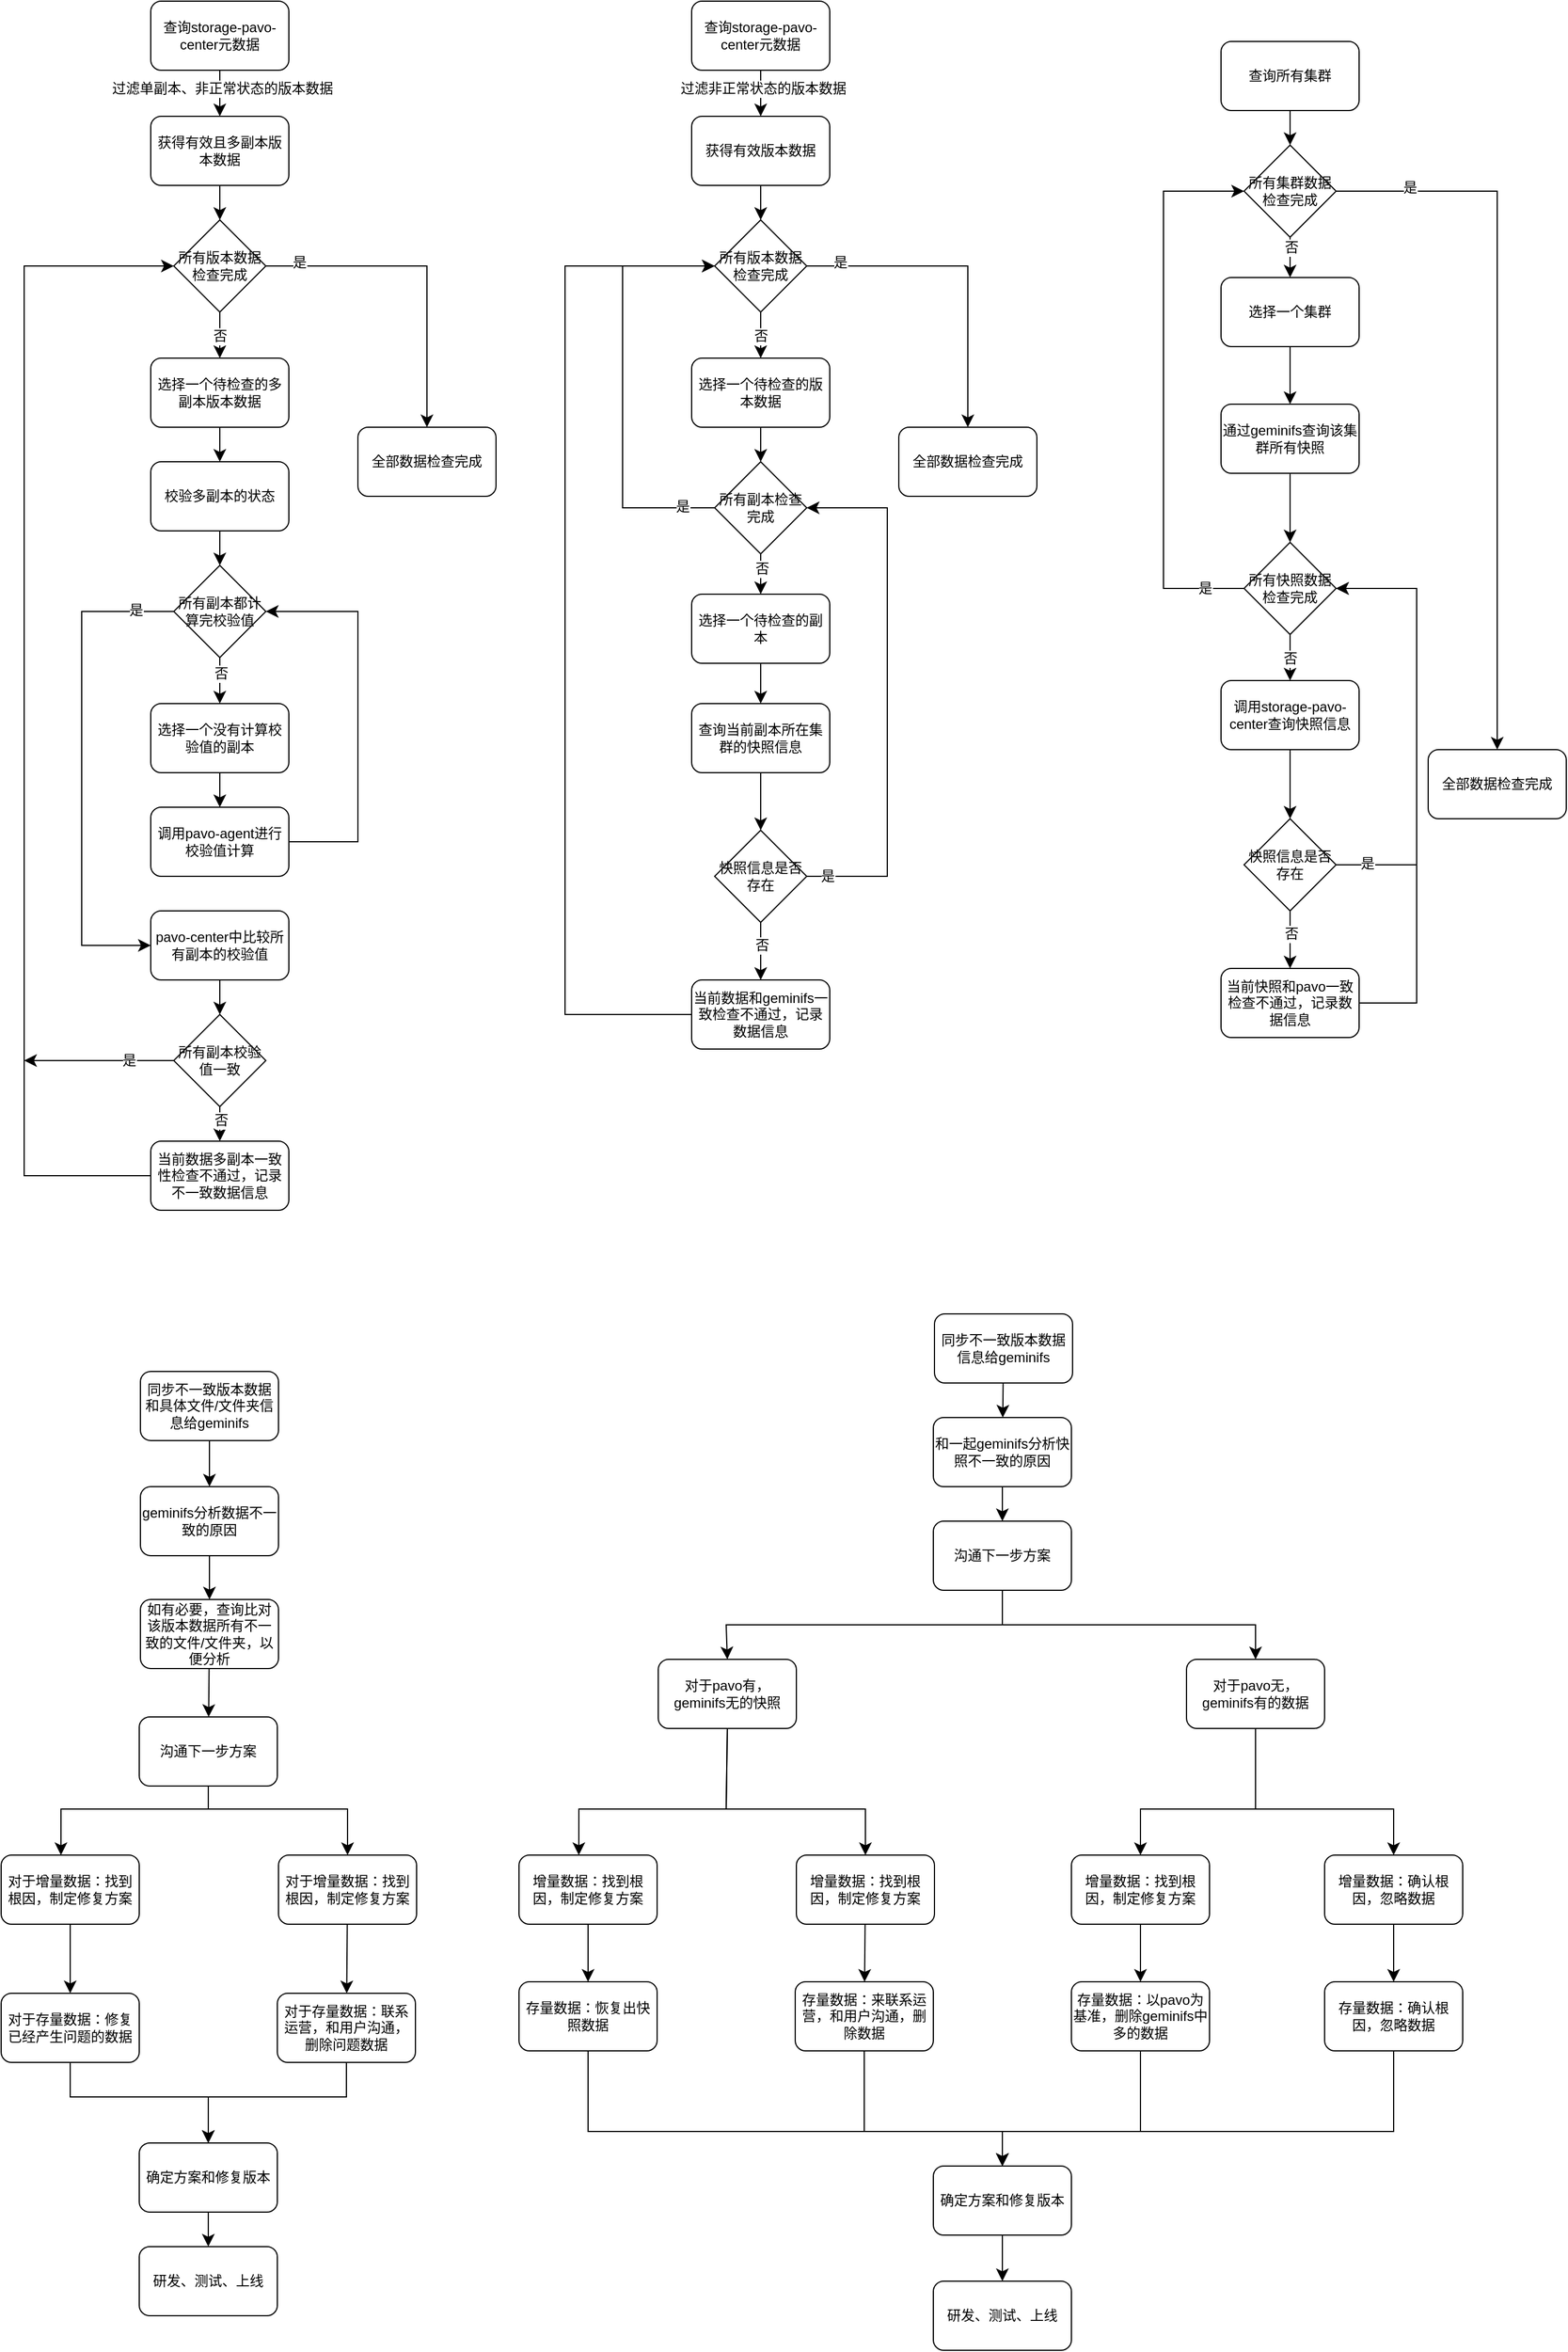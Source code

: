 <mxfile version="24.5.5" type="github" pages="2">
  <diagram name="Page-1" id="M3JNiA5_NImXu8p_yaSI">
    <mxGraphModel dx="735" dy="911" grid="1" gridSize="10" guides="1" tooltips="1" connect="1" arrows="1" fold="1" page="1" pageScale="1" pageWidth="827" pageHeight="1169" math="0" shadow="0">
      <root>
        <mxCell id="0" />
        <mxCell id="1" parent="0" />
        <mxCell id="UoHPOTDV9lwwoDKgp1wP-25" value="" style="edgeStyle=none;curved=1;rounded=0;orthogonalLoop=1;jettySize=auto;html=1;fontSize=12;startSize=8;endSize=8;" parent="1" source="UoHPOTDV9lwwoDKgp1wP-27" target="UoHPOTDV9lwwoDKgp1wP-28" edge="1">
          <mxGeometry relative="1" as="geometry" />
        </mxCell>
        <mxCell id="UoHPOTDV9lwwoDKgp1wP-26" value="过滤单副本、非正常状态的版本数据" style="edgeLabel;html=1;align=center;verticalAlign=middle;resizable=0;points=[];fontSize=12;" parent="UoHPOTDV9lwwoDKgp1wP-25" vertex="1" connectable="0">
          <mxGeometry x="-0.22" y="2" relative="1" as="geometry">
            <mxPoint as="offset" />
          </mxGeometry>
        </mxCell>
        <mxCell id="UoHPOTDV9lwwoDKgp1wP-27" value="查询storage-pavo-center元数据" style="rounded=1;whiteSpace=wrap;html=1;" parent="1" vertex="1">
          <mxGeometry x="1010" y="70" width="120" height="60" as="geometry" />
        </mxCell>
        <mxCell id="UoHPOTDV9lwwoDKgp1wP-30" value="" style="edgeStyle=none;curved=1;rounded=0;orthogonalLoop=1;jettySize=auto;html=1;fontSize=12;startSize=8;endSize=8;" parent="1" source="UoHPOTDV9lwwoDKgp1wP-28" target="UoHPOTDV9lwwoDKgp1wP-29" edge="1">
          <mxGeometry relative="1" as="geometry" />
        </mxCell>
        <mxCell id="UoHPOTDV9lwwoDKgp1wP-28" value="获得有效且多副本版本数据" style="rounded=1;whiteSpace=wrap;html=1;" parent="1" vertex="1">
          <mxGeometry x="1010" y="170" width="120" height="60" as="geometry" />
        </mxCell>
        <mxCell id="UoHPOTDV9lwwoDKgp1wP-33" value="" style="edgeStyle=none;curved=1;rounded=0;orthogonalLoop=1;jettySize=auto;html=1;fontSize=12;startSize=8;endSize=8;" parent="1" source="UoHPOTDV9lwwoDKgp1wP-29" target="UoHPOTDV9lwwoDKgp1wP-32" edge="1">
          <mxGeometry relative="1" as="geometry" />
        </mxCell>
        <mxCell id="UoHPOTDV9lwwoDKgp1wP-63" value="否" style="edgeLabel;html=1;align=center;verticalAlign=middle;resizable=0;points=[];fontSize=12;" parent="UoHPOTDV9lwwoDKgp1wP-33" vertex="1" connectable="0">
          <mxGeometry x="0.04" relative="1" as="geometry">
            <mxPoint as="offset" />
          </mxGeometry>
        </mxCell>
        <mxCell id="UoHPOTDV9lwwoDKgp1wP-67" style="edgeStyle=none;curved=0;rounded=0;orthogonalLoop=1;jettySize=auto;html=1;exitX=1;exitY=0.5;exitDx=0;exitDy=0;entryX=0.5;entryY=0;entryDx=0;entryDy=0;fontSize=12;startSize=8;endSize=8;" parent="1" source="UoHPOTDV9lwwoDKgp1wP-29" target="UoHPOTDV9lwwoDKgp1wP-66" edge="1">
          <mxGeometry relative="1" as="geometry">
            <Array as="points">
              <mxPoint x="1250" y="300" />
            </Array>
          </mxGeometry>
        </mxCell>
        <mxCell id="UoHPOTDV9lwwoDKgp1wP-68" value="是" style="edgeLabel;html=1;align=center;verticalAlign=middle;resizable=0;points=[];fontSize=12;" parent="UoHPOTDV9lwwoDKgp1wP-67" vertex="1" connectable="0">
          <mxGeometry x="-0.797" y="3" relative="1" as="geometry">
            <mxPoint as="offset" />
          </mxGeometry>
        </mxCell>
        <mxCell id="UoHPOTDV9lwwoDKgp1wP-29" value="所有版本数据检查完成" style="rhombus;whiteSpace=wrap;html=1;" parent="1" vertex="1">
          <mxGeometry x="1030" y="260" width="80" height="80" as="geometry" />
        </mxCell>
        <mxCell id="UoHPOTDV9lwwoDKgp1wP-36" value="" style="edgeStyle=none;curved=1;rounded=0;orthogonalLoop=1;jettySize=auto;html=1;fontSize=12;startSize=8;endSize=8;" parent="1" source="UoHPOTDV9lwwoDKgp1wP-32" target="UoHPOTDV9lwwoDKgp1wP-35" edge="1">
          <mxGeometry relative="1" as="geometry" />
        </mxCell>
        <mxCell id="UoHPOTDV9lwwoDKgp1wP-32" value="选择一个待检查的多副本版本数据" style="rounded=1;whiteSpace=wrap;html=1;" parent="1" vertex="1">
          <mxGeometry x="1010" y="380" width="120" height="60" as="geometry" />
        </mxCell>
        <mxCell id="UoHPOTDV9lwwoDKgp1wP-38" value="" style="edgeStyle=none;curved=1;rounded=0;orthogonalLoop=1;jettySize=auto;html=1;fontSize=12;startSize=8;endSize=8;" parent="1" source="UoHPOTDV9lwwoDKgp1wP-35" target="UoHPOTDV9lwwoDKgp1wP-37" edge="1">
          <mxGeometry relative="1" as="geometry" />
        </mxCell>
        <mxCell id="UoHPOTDV9lwwoDKgp1wP-35" value="校验多副本的状态" style="rounded=1;whiteSpace=wrap;html=1;" parent="1" vertex="1">
          <mxGeometry x="1010" y="470" width="120" height="60" as="geometry" />
        </mxCell>
        <mxCell id="UoHPOTDV9lwwoDKgp1wP-48" value="" style="edgeStyle=none;curved=1;rounded=0;orthogonalLoop=1;jettySize=auto;html=1;fontSize=12;startSize=8;endSize=8;entryX=0.5;entryY=0;entryDx=0;entryDy=0;" parent="1" source="UoHPOTDV9lwwoDKgp1wP-37" target="UoHPOTDV9lwwoDKgp1wP-39" edge="1">
          <mxGeometry relative="1" as="geometry" />
        </mxCell>
        <mxCell id="UoHPOTDV9lwwoDKgp1wP-52" value="否" style="edgeLabel;html=1;align=center;verticalAlign=middle;resizable=0;points=[];fontSize=12;" parent="UoHPOTDV9lwwoDKgp1wP-48" vertex="1" connectable="0">
          <mxGeometry x="-0.296" y="1" relative="1" as="geometry">
            <mxPoint as="offset" />
          </mxGeometry>
        </mxCell>
        <mxCell id="UoHPOTDV9lwwoDKgp1wP-64" style="edgeStyle=none;curved=0;rounded=0;orthogonalLoop=1;jettySize=auto;html=1;exitX=0;exitY=0.5;exitDx=0;exitDy=0;entryX=0;entryY=0.5;entryDx=0;entryDy=0;fontSize=12;startSize=8;endSize=8;" parent="1" source="UoHPOTDV9lwwoDKgp1wP-37" target="UoHPOTDV9lwwoDKgp1wP-42" edge="1">
          <mxGeometry relative="1" as="geometry">
            <Array as="points">
              <mxPoint x="950" y="600" />
              <mxPoint x="950" y="890" />
            </Array>
          </mxGeometry>
        </mxCell>
        <mxCell id="UoHPOTDV9lwwoDKgp1wP-65" value="是" style="edgeLabel;html=1;align=center;verticalAlign=middle;resizable=0;points=[];fontSize=12;" parent="UoHPOTDV9lwwoDKgp1wP-64" vertex="1" connectable="0">
          <mxGeometry x="-0.846" y="-1" relative="1" as="geometry">
            <mxPoint as="offset" />
          </mxGeometry>
        </mxCell>
        <mxCell id="UoHPOTDV9lwwoDKgp1wP-37" value="所有副本都计算完校验值" style="rhombus;whiteSpace=wrap;html=1;" parent="1" vertex="1">
          <mxGeometry x="1030" y="560" width="80" height="80" as="geometry" />
        </mxCell>
        <mxCell id="UoHPOTDV9lwwoDKgp1wP-49" value="" style="edgeStyle=none;curved=1;rounded=0;orthogonalLoop=1;jettySize=auto;html=1;fontSize=12;startSize=8;endSize=8;entryX=0.5;entryY=0;entryDx=0;entryDy=0;" parent="1" source="UoHPOTDV9lwwoDKgp1wP-39" target="UoHPOTDV9lwwoDKgp1wP-40" edge="1">
          <mxGeometry relative="1" as="geometry" />
        </mxCell>
        <mxCell id="UoHPOTDV9lwwoDKgp1wP-39" value="选择一个没有计算校验值的副本" style="rounded=1;whiteSpace=wrap;html=1;" parent="1" vertex="1">
          <mxGeometry x="1010" y="680" width="120" height="60" as="geometry" />
        </mxCell>
        <mxCell id="UoHPOTDV9lwwoDKgp1wP-40" value="调用pavo-agent进行校验值计算" style="rounded=1;whiteSpace=wrap;html=1;" parent="1" vertex="1">
          <mxGeometry x="1010" y="770" width="120" height="60" as="geometry" />
        </mxCell>
        <mxCell id="UoHPOTDV9lwwoDKgp1wP-50" value="" style="edgeStyle=none;curved=1;rounded=0;orthogonalLoop=1;jettySize=auto;html=1;fontSize=12;startSize=8;endSize=8;" parent="1" source="UoHPOTDV9lwwoDKgp1wP-42" target="UoHPOTDV9lwwoDKgp1wP-45" edge="1">
          <mxGeometry relative="1" as="geometry" />
        </mxCell>
        <mxCell id="UoHPOTDV9lwwoDKgp1wP-42" value="pavo-center中比较所有副本的校验值" style="rounded=1;whiteSpace=wrap;html=1;" parent="1" vertex="1">
          <mxGeometry x="1010" y="860" width="120" height="60" as="geometry" />
        </mxCell>
        <mxCell id="UoHPOTDV9lwwoDKgp1wP-58" value="" style="edgeStyle=none;curved=1;rounded=0;orthogonalLoop=1;jettySize=auto;html=1;fontSize=12;startSize=8;endSize=8;" parent="1" source="UoHPOTDV9lwwoDKgp1wP-45" target="UoHPOTDV9lwwoDKgp1wP-54" edge="1">
          <mxGeometry relative="1" as="geometry" />
        </mxCell>
        <mxCell id="UoHPOTDV9lwwoDKgp1wP-59" value="否" style="edgeLabel;html=1;align=center;verticalAlign=middle;resizable=0;points=[];fontSize=12;" parent="UoHPOTDV9lwwoDKgp1wP-58" vertex="1" connectable="0">
          <mxGeometry x="-0.214" y="1" relative="1" as="geometry">
            <mxPoint as="offset" />
          </mxGeometry>
        </mxCell>
        <mxCell id="UoHPOTDV9lwwoDKgp1wP-69" style="edgeStyle=none;curved=0;rounded=0;orthogonalLoop=1;jettySize=auto;html=1;exitX=1;exitY=0.5;exitDx=0;exitDy=0;entryX=1;entryY=0.5;entryDx=0;entryDy=0;fontSize=12;startSize=8;endSize=8;" parent="1" source="UoHPOTDV9lwwoDKgp1wP-40" target="UoHPOTDV9lwwoDKgp1wP-37" edge="1">
          <mxGeometry relative="1" as="geometry">
            <Array as="points">
              <mxPoint x="1190" y="800" />
              <mxPoint x="1190" y="600" />
            </Array>
          </mxGeometry>
        </mxCell>
        <mxCell id="UoHPOTDV9lwwoDKgp1wP-45" value="所有副本校验值一致" style="rhombus;whiteSpace=wrap;html=1;" parent="1" vertex="1">
          <mxGeometry x="1030" y="950" width="80" height="80" as="geometry" />
        </mxCell>
        <mxCell id="UoHPOTDV9lwwoDKgp1wP-55" style="edgeStyle=none;curved=0;rounded=0;orthogonalLoop=1;jettySize=auto;html=1;exitX=0;exitY=0.5;exitDx=0;exitDy=0;fontSize=12;startSize=8;endSize=8;entryX=0;entryY=0.5;entryDx=0;entryDy=0;" parent="1" source="UoHPOTDV9lwwoDKgp1wP-54" target="UoHPOTDV9lwwoDKgp1wP-29" edge="1">
          <mxGeometry relative="1" as="geometry">
            <mxPoint x="950" y="600" as="targetPoint" />
            <Array as="points">
              <mxPoint x="900" y="1090" />
              <mxPoint x="900" y="300" />
            </Array>
          </mxGeometry>
        </mxCell>
        <mxCell id="UoHPOTDV9lwwoDKgp1wP-54" value="当前数据多副本一致性检查不通过，记录不一致数据信息" style="rounded=1;whiteSpace=wrap;html=1;" parent="1" vertex="1">
          <mxGeometry x="1010" y="1060" width="120" height="60" as="geometry" />
        </mxCell>
        <mxCell id="UoHPOTDV9lwwoDKgp1wP-66" value="全部数据检查完成" style="rounded=1;whiteSpace=wrap;html=1;" parent="1" vertex="1">
          <mxGeometry x="1190" y="440" width="120" height="60" as="geometry" />
        </mxCell>
        <mxCell id="UoHPOTDV9lwwoDKgp1wP-71" value="" style="edgeStyle=none;curved=1;rounded=0;orthogonalLoop=1;jettySize=auto;html=1;fontSize=12;startSize=8;endSize=8;" parent="1" source="UoHPOTDV9lwwoDKgp1wP-73" target="UoHPOTDV9lwwoDKgp1wP-75" edge="1">
          <mxGeometry relative="1" as="geometry" />
        </mxCell>
        <mxCell id="UoHPOTDV9lwwoDKgp1wP-72" value="过滤非正常状态的版本数据" style="edgeLabel;html=1;align=center;verticalAlign=middle;resizable=0;points=[];fontSize=12;" parent="UoHPOTDV9lwwoDKgp1wP-71" vertex="1" connectable="0">
          <mxGeometry x="-0.22" y="2" relative="1" as="geometry">
            <mxPoint as="offset" />
          </mxGeometry>
        </mxCell>
        <mxCell id="UoHPOTDV9lwwoDKgp1wP-73" value="查询storage-pavo-center元数据" style="rounded=1;whiteSpace=wrap;html=1;" parent="1" vertex="1">
          <mxGeometry x="1480" y="70" width="120" height="60" as="geometry" />
        </mxCell>
        <mxCell id="UoHPOTDV9lwwoDKgp1wP-74" value="" style="edgeStyle=none;curved=1;rounded=0;orthogonalLoop=1;jettySize=auto;html=1;fontSize=12;startSize=8;endSize=8;" parent="1" source="UoHPOTDV9lwwoDKgp1wP-75" target="UoHPOTDV9lwwoDKgp1wP-80" edge="1">
          <mxGeometry relative="1" as="geometry" />
        </mxCell>
        <mxCell id="UoHPOTDV9lwwoDKgp1wP-75" value="获得有效版本数据" style="rounded=1;whiteSpace=wrap;html=1;" parent="1" vertex="1">
          <mxGeometry x="1480" y="170" width="120" height="60" as="geometry" />
        </mxCell>
        <mxCell id="UoHPOTDV9lwwoDKgp1wP-76" value="" style="edgeStyle=none;curved=1;rounded=0;orthogonalLoop=1;jettySize=auto;html=1;fontSize=12;startSize=8;endSize=8;" parent="1" source="UoHPOTDV9lwwoDKgp1wP-80" target="UoHPOTDV9lwwoDKgp1wP-82" edge="1">
          <mxGeometry relative="1" as="geometry" />
        </mxCell>
        <mxCell id="UoHPOTDV9lwwoDKgp1wP-77" value="否" style="edgeLabel;html=1;align=center;verticalAlign=middle;resizable=0;points=[];fontSize=12;" parent="UoHPOTDV9lwwoDKgp1wP-76" vertex="1" connectable="0">
          <mxGeometry x="0.04" relative="1" as="geometry">
            <mxPoint as="offset" />
          </mxGeometry>
        </mxCell>
        <mxCell id="UoHPOTDV9lwwoDKgp1wP-78" style="edgeStyle=none;curved=0;rounded=0;orthogonalLoop=1;jettySize=auto;html=1;exitX=1;exitY=0.5;exitDx=0;exitDy=0;entryX=0.5;entryY=0;entryDx=0;entryDy=0;fontSize=12;startSize=8;endSize=8;" parent="1" source="UoHPOTDV9lwwoDKgp1wP-80" target="UoHPOTDV9lwwoDKgp1wP-103" edge="1">
          <mxGeometry relative="1" as="geometry">
            <Array as="points">
              <mxPoint x="1720" y="300" />
            </Array>
          </mxGeometry>
        </mxCell>
        <mxCell id="UoHPOTDV9lwwoDKgp1wP-79" value="是" style="edgeLabel;html=1;align=center;verticalAlign=middle;resizable=0;points=[];fontSize=12;" parent="UoHPOTDV9lwwoDKgp1wP-78" vertex="1" connectable="0">
          <mxGeometry x="-0.797" y="3" relative="1" as="geometry">
            <mxPoint as="offset" />
          </mxGeometry>
        </mxCell>
        <mxCell id="UoHPOTDV9lwwoDKgp1wP-80" value="所有版本数据检查完成" style="rhombus;whiteSpace=wrap;html=1;" parent="1" vertex="1">
          <mxGeometry x="1500" y="260" width="80" height="80" as="geometry" />
        </mxCell>
        <mxCell id="UoHPOTDV9lwwoDKgp1wP-104" value="" style="edgeStyle=none;curved=1;rounded=0;orthogonalLoop=1;jettySize=auto;html=1;fontSize=12;startSize=8;endSize=8;" parent="1" source="UoHPOTDV9lwwoDKgp1wP-82" target="UoHPOTDV9lwwoDKgp1wP-89" edge="1">
          <mxGeometry relative="1" as="geometry" />
        </mxCell>
        <mxCell id="UoHPOTDV9lwwoDKgp1wP-82" value="选择一个待检查的版本数据" style="rounded=1;whiteSpace=wrap;html=1;" parent="1" vertex="1">
          <mxGeometry x="1480" y="380" width="120" height="60" as="geometry" />
        </mxCell>
        <mxCell id="UoHPOTDV9lwwoDKgp1wP-85" value="" style="edgeStyle=none;curved=1;rounded=0;orthogonalLoop=1;jettySize=auto;html=1;fontSize=12;startSize=8;endSize=8;entryX=0.5;entryY=0;entryDx=0;entryDy=0;" parent="1" source="UoHPOTDV9lwwoDKgp1wP-89" target="UoHPOTDV9lwwoDKgp1wP-91" edge="1">
          <mxGeometry relative="1" as="geometry" />
        </mxCell>
        <mxCell id="UoHPOTDV9lwwoDKgp1wP-86" value="否" style="edgeLabel;html=1;align=center;verticalAlign=middle;resizable=0;points=[];fontSize=12;" parent="UoHPOTDV9lwwoDKgp1wP-85" vertex="1" connectable="0">
          <mxGeometry x="-0.296" y="1" relative="1" as="geometry">
            <mxPoint as="offset" />
          </mxGeometry>
        </mxCell>
        <mxCell id="UoHPOTDV9lwwoDKgp1wP-87" style="edgeStyle=none;curved=0;rounded=0;orthogonalLoop=1;jettySize=auto;html=1;exitX=0;exitY=0.5;exitDx=0;exitDy=0;entryX=0;entryY=0.5;entryDx=0;entryDy=0;fontSize=12;startSize=8;endSize=8;" parent="1" source="UoHPOTDV9lwwoDKgp1wP-89" target="UoHPOTDV9lwwoDKgp1wP-80" edge="1">
          <mxGeometry relative="1" as="geometry">
            <Array as="points">
              <mxPoint x="1420" y="510" />
              <mxPoint x="1420" y="300" />
            </Array>
          </mxGeometry>
        </mxCell>
        <mxCell id="UoHPOTDV9lwwoDKgp1wP-88" value="是" style="edgeLabel;html=1;align=center;verticalAlign=middle;resizable=0;points=[];fontSize=12;" parent="UoHPOTDV9lwwoDKgp1wP-87" vertex="1" connectable="0">
          <mxGeometry x="-0.846" y="-1" relative="1" as="geometry">
            <mxPoint as="offset" />
          </mxGeometry>
        </mxCell>
        <mxCell id="UoHPOTDV9lwwoDKgp1wP-89" value="所有副本检查完成" style="rhombus;whiteSpace=wrap;html=1;" parent="1" vertex="1">
          <mxGeometry x="1500" y="470" width="80" height="80" as="geometry" />
        </mxCell>
        <mxCell id="UoHPOTDV9lwwoDKgp1wP-90" value="" style="edgeStyle=none;curved=1;rounded=0;orthogonalLoop=1;jettySize=auto;html=1;fontSize=12;startSize=8;endSize=8;entryX=0.5;entryY=0;entryDx=0;entryDy=0;" parent="1" source="UoHPOTDV9lwwoDKgp1wP-91" target="UoHPOTDV9lwwoDKgp1wP-93" edge="1">
          <mxGeometry relative="1" as="geometry" />
        </mxCell>
        <mxCell id="UoHPOTDV9lwwoDKgp1wP-91" value="选择一个待检查的副本" style="rounded=1;whiteSpace=wrap;html=1;" parent="1" vertex="1">
          <mxGeometry x="1480" y="585" width="120" height="60" as="geometry" />
        </mxCell>
        <mxCell id="UoHPOTDV9lwwoDKgp1wP-105" value="" style="edgeStyle=none;curved=1;rounded=0;orthogonalLoop=1;jettySize=auto;html=1;fontSize=12;startSize=8;endSize=8;" parent="1" source="UoHPOTDV9lwwoDKgp1wP-93" target="UoHPOTDV9lwwoDKgp1wP-100" edge="1">
          <mxGeometry relative="1" as="geometry" />
        </mxCell>
        <mxCell id="UoHPOTDV9lwwoDKgp1wP-93" value="查询当前副本所在集群的快照信息" style="rounded=1;whiteSpace=wrap;html=1;" parent="1" vertex="1">
          <mxGeometry x="1480" y="680" width="120" height="60" as="geometry" />
        </mxCell>
        <mxCell id="UoHPOTDV9lwwoDKgp1wP-96" value="" style="edgeStyle=none;curved=1;rounded=0;orthogonalLoop=1;jettySize=auto;html=1;fontSize=12;startSize=8;endSize=8;" parent="1" source="UoHPOTDV9lwwoDKgp1wP-100" target="UoHPOTDV9lwwoDKgp1wP-102" edge="1">
          <mxGeometry relative="1" as="geometry" />
        </mxCell>
        <mxCell id="UoHPOTDV9lwwoDKgp1wP-97" value="否" style="edgeLabel;html=1;align=center;verticalAlign=middle;resizable=0;points=[];fontSize=12;" parent="UoHPOTDV9lwwoDKgp1wP-96" vertex="1" connectable="0">
          <mxGeometry x="-0.214" y="1" relative="1" as="geometry">
            <mxPoint as="offset" />
          </mxGeometry>
        </mxCell>
        <mxCell id="UoHPOTDV9lwwoDKgp1wP-98" style="edgeStyle=none;curved=0;rounded=0;orthogonalLoop=1;jettySize=auto;html=1;exitX=1;exitY=0.5;exitDx=0;exitDy=0;entryX=1;entryY=0.5;entryDx=0;entryDy=0;fontSize=12;startSize=8;endSize=8;" parent="1" source="UoHPOTDV9lwwoDKgp1wP-100" target="UoHPOTDV9lwwoDKgp1wP-89" edge="1">
          <mxGeometry relative="1" as="geometry">
            <Array as="points">
              <mxPoint x="1650" y="830" />
              <mxPoint x="1650" y="510" />
            </Array>
          </mxGeometry>
        </mxCell>
        <mxCell id="UoHPOTDV9lwwoDKgp1wP-99" value="是" style="edgeLabel;html=1;align=center;verticalAlign=middle;resizable=0;points=[];fontSize=12;" parent="UoHPOTDV9lwwoDKgp1wP-98" vertex="1" connectable="0">
          <mxGeometry x="-0.923" relative="1" as="geometry">
            <mxPoint as="offset" />
          </mxGeometry>
        </mxCell>
        <mxCell id="UoHPOTDV9lwwoDKgp1wP-100" value="快照信息是否存在" style="rhombus;whiteSpace=wrap;html=1;" parent="1" vertex="1">
          <mxGeometry x="1500" y="790" width="80" height="80" as="geometry" />
        </mxCell>
        <mxCell id="UoHPOTDV9lwwoDKgp1wP-101" style="edgeStyle=none;curved=0;rounded=0;orthogonalLoop=1;jettySize=auto;html=1;exitX=0;exitY=0.5;exitDx=0;exitDy=0;fontSize=12;startSize=8;endSize=8;entryX=0;entryY=0.5;entryDx=0;entryDy=0;" parent="1" source="UoHPOTDV9lwwoDKgp1wP-102" target="UoHPOTDV9lwwoDKgp1wP-80" edge="1">
          <mxGeometry relative="1" as="geometry">
            <mxPoint x="1420" y="600" as="targetPoint" />
            <Array as="points">
              <mxPoint x="1370" y="950" />
              <mxPoint x="1370" y="300" />
            </Array>
          </mxGeometry>
        </mxCell>
        <mxCell id="UoHPOTDV9lwwoDKgp1wP-102" value="当前数据和geminifs一致检查不通过，记录数据信息" style="rounded=1;whiteSpace=wrap;html=1;" parent="1" vertex="1">
          <mxGeometry x="1480" y="920" width="120" height="60" as="geometry" />
        </mxCell>
        <mxCell id="UoHPOTDV9lwwoDKgp1wP-103" value="全部数据检查完成" style="rounded=1;whiteSpace=wrap;html=1;" parent="1" vertex="1">
          <mxGeometry x="1660" y="440" width="120" height="60" as="geometry" />
        </mxCell>
        <mxCell id="UoHPOTDV9lwwoDKgp1wP-144" value="" style="edgeStyle=none;curved=1;rounded=0;orthogonalLoop=1;jettySize=auto;html=1;fontSize=12;startSize=8;endSize=8;" parent="1" source="UoHPOTDV9lwwoDKgp1wP-108" target="UoHPOTDV9lwwoDKgp1wP-115" edge="1">
          <mxGeometry relative="1" as="geometry" />
        </mxCell>
        <mxCell id="UoHPOTDV9lwwoDKgp1wP-108" value="通过geminifs查询该集群所有快照" style="rounded=1;whiteSpace=wrap;html=1;" parent="1" vertex="1">
          <mxGeometry x="1940" y="420" width="120" height="60" as="geometry" />
        </mxCell>
        <mxCell id="UoHPOTDV9lwwoDKgp1wP-111" value="" style="edgeStyle=none;curved=1;rounded=0;orthogonalLoop=1;jettySize=auto;html=1;fontSize=12;startSize=8;endSize=8;" parent="1" source="UoHPOTDV9lwwoDKgp1wP-115" target="UoHPOTDV9lwwoDKgp1wP-117" edge="1">
          <mxGeometry relative="1" as="geometry" />
        </mxCell>
        <mxCell id="UoHPOTDV9lwwoDKgp1wP-112" value="否" style="edgeLabel;html=1;align=center;verticalAlign=middle;resizable=0;points=[];fontSize=12;" parent="UoHPOTDV9lwwoDKgp1wP-111" vertex="1" connectable="0">
          <mxGeometry x="0.04" relative="1" as="geometry">
            <mxPoint as="offset" />
          </mxGeometry>
        </mxCell>
        <mxCell id="UoHPOTDV9lwwoDKgp1wP-113" style="edgeStyle=none;curved=0;rounded=0;orthogonalLoop=1;jettySize=auto;html=1;exitX=1;exitY=0.5;exitDx=0;exitDy=0;entryX=0.5;entryY=0;entryDx=0;entryDy=0;fontSize=12;startSize=8;endSize=8;" parent="1" source="UoHPOTDV9lwwoDKgp1wP-135" target="UoHPOTDV9lwwoDKgp1wP-134" edge="1">
          <mxGeometry relative="1" as="geometry">
            <Array as="points">
              <mxPoint x="2180" y="235" />
            </Array>
          </mxGeometry>
        </mxCell>
        <mxCell id="UoHPOTDV9lwwoDKgp1wP-114" value="是" style="edgeLabel;html=1;align=center;verticalAlign=middle;resizable=0;points=[];fontSize=12;" parent="UoHPOTDV9lwwoDKgp1wP-113" vertex="1" connectable="0">
          <mxGeometry x="-0.797" y="3" relative="1" as="geometry">
            <mxPoint as="offset" />
          </mxGeometry>
        </mxCell>
        <mxCell id="UoHPOTDV9lwwoDKgp1wP-145" style="edgeStyle=none;curved=0;rounded=0;orthogonalLoop=1;jettySize=auto;html=1;exitX=0;exitY=0.5;exitDx=0;exitDy=0;entryX=0;entryY=0.5;entryDx=0;entryDy=0;fontSize=12;startSize=8;endSize=8;" parent="1" source="UoHPOTDV9lwwoDKgp1wP-115" target="UoHPOTDV9lwwoDKgp1wP-135" edge="1">
          <mxGeometry relative="1" as="geometry">
            <Array as="points">
              <mxPoint x="1890" y="580" />
              <mxPoint x="1890" y="235" />
            </Array>
          </mxGeometry>
        </mxCell>
        <mxCell id="UoHPOTDV9lwwoDKgp1wP-146" value="是" style="edgeLabel;html=1;align=center;verticalAlign=middle;resizable=0;points=[];fontSize=12;" parent="UoHPOTDV9lwwoDKgp1wP-145" vertex="1" connectable="0">
          <mxGeometry x="-0.857" relative="1" as="geometry">
            <mxPoint as="offset" />
          </mxGeometry>
        </mxCell>
        <mxCell id="UoHPOTDV9lwwoDKgp1wP-115" value="所有快照数据检查完成" style="rhombus;whiteSpace=wrap;html=1;" parent="1" vertex="1">
          <mxGeometry x="1960" y="540" width="80" height="80" as="geometry" />
        </mxCell>
        <mxCell id="UoHPOTDV9lwwoDKgp1wP-139" value="" style="edgeStyle=none;curved=1;rounded=0;orthogonalLoop=1;jettySize=auto;html=1;fontSize=12;startSize=8;endSize=8;" parent="1" source="UoHPOTDV9lwwoDKgp1wP-117" target="UoHPOTDV9lwwoDKgp1wP-131" edge="1">
          <mxGeometry relative="1" as="geometry" />
        </mxCell>
        <mxCell id="UoHPOTDV9lwwoDKgp1wP-117" value="调用storage-pavo-center查询快照信息" style="rounded=1;whiteSpace=wrap;html=1;" parent="1" vertex="1">
          <mxGeometry x="1940" y="660" width="120" height="60" as="geometry" />
        </mxCell>
        <mxCell id="UoHPOTDV9lwwoDKgp1wP-127" value="" style="edgeStyle=none;curved=1;rounded=0;orthogonalLoop=1;jettySize=auto;html=1;fontSize=12;startSize=8;endSize=8;" parent="1" source="UoHPOTDV9lwwoDKgp1wP-131" target="UoHPOTDV9lwwoDKgp1wP-133" edge="1">
          <mxGeometry relative="1" as="geometry" />
        </mxCell>
        <mxCell id="UoHPOTDV9lwwoDKgp1wP-128" value="否" style="edgeLabel;html=1;align=center;verticalAlign=middle;resizable=0;points=[];fontSize=12;" parent="UoHPOTDV9lwwoDKgp1wP-127" vertex="1" connectable="0">
          <mxGeometry x="-0.214" y="1" relative="1" as="geometry">
            <mxPoint as="offset" />
          </mxGeometry>
        </mxCell>
        <mxCell id="UoHPOTDV9lwwoDKgp1wP-148" style="edgeStyle=none;curved=0;rounded=0;orthogonalLoop=1;jettySize=auto;html=1;exitX=1;exitY=0.5;exitDx=0;exitDy=0;entryX=1;entryY=0.5;entryDx=0;entryDy=0;fontSize=12;startSize=8;endSize=8;" parent="1" source="UoHPOTDV9lwwoDKgp1wP-131" target="UoHPOTDV9lwwoDKgp1wP-115" edge="1">
          <mxGeometry relative="1" as="geometry">
            <Array as="points">
              <mxPoint x="2110" y="820" />
              <mxPoint x="2110" y="580" />
            </Array>
          </mxGeometry>
        </mxCell>
        <mxCell id="UoHPOTDV9lwwoDKgp1wP-149" value="是" style="edgeLabel;html=1;align=center;verticalAlign=middle;resizable=0;points=[];fontSize=12;" parent="UoHPOTDV9lwwoDKgp1wP-148" vertex="1" connectable="0">
          <mxGeometry x="-0.857" y="1" relative="1" as="geometry">
            <mxPoint as="offset" />
          </mxGeometry>
        </mxCell>
        <mxCell id="UoHPOTDV9lwwoDKgp1wP-131" value="快照信息是否存在" style="rhombus;whiteSpace=wrap;html=1;" parent="1" vertex="1">
          <mxGeometry x="1960" y="780" width="80" height="80" as="geometry" />
        </mxCell>
        <mxCell id="UoHPOTDV9lwwoDKgp1wP-147" style="edgeStyle=none;curved=0;rounded=0;orthogonalLoop=1;jettySize=auto;html=1;exitX=1;exitY=0.5;exitDx=0;exitDy=0;entryX=1;entryY=0.5;entryDx=0;entryDy=0;fontSize=12;startSize=8;endSize=8;" parent="1" source="UoHPOTDV9lwwoDKgp1wP-133" target="UoHPOTDV9lwwoDKgp1wP-115" edge="1">
          <mxGeometry relative="1" as="geometry">
            <Array as="points">
              <mxPoint x="2110" y="940" />
              <mxPoint x="2110" y="580" />
            </Array>
          </mxGeometry>
        </mxCell>
        <mxCell id="UoHPOTDV9lwwoDKgp1wP-133" value="当前快照和pavo一致检查不通过，记录数据信息" style="rounded=1;whiteSpace=wrap;html=1;" parent="1" vertex="1">
          <mxGeometry x="1940" y="910" width="120" height="60" as="geometry" />
        </mxCell>
        <mxCell id="UoHPOTDV9lwwoDKgp1wP-134" value="全部数据检查完成" style="rounded=1;whiteSpace=wrap;html=1;" parent="1" vertex="1">
          <mxGeometry x="2120" y="720" width="120" height="60" as="geometry" />
        </mxCell>
        <mxCell id="UoHPOTDV9lwwoDKgp1wP-141" value="" style="edgeStyle=none;curved=1;rounded=0;orthogonalLoop=1;jettySize=auto;html=1;fontSize=12;startSize=8;endSize=8;" parent="1" source="UoHPOTDV9lwwoDKgp1wP-135" target="UoHPOTDV9lwwoDKgp1wP-140" edge="1">
          <mxGeometry relative="1" as="geometry" />
        </mxCell>
        <mxCell id="UoHPOTDV9lwwoDKgp1wP-143" value="否" style="edgeLabel;html=1;align=center;verticalAlign=middle;resizable=0;points=[];fontSize=12;" parent="UoHPOTDV9lwwoDKgp1wP-141" vertex="1" connectable="0">
          <mxGeometry x="-0.509" y="1" relative="1" as="geometry">
            <mxPoint as="offset" />
          </mxGeometry>
        </mxCell>
        <mxCell id="UoHPOTDV9lwwoDKgp1wP-135" value="所有集群数据检查完成" style="rhombus;whiteSpace=wrap;html=1;" parent="1" vertex="1">
          <mxGeometry x="1960" y="195" width="80" height="80" as="geometry" />
        </mxCell>
        <mxCell id="UoHPOTDV9lwwoDKgp1wP-137" value="" style="edgeStyle=none;curved=1;rounded=0;orthogonalLoop=1;jettySize=auto;html=1;fontSize=12;startSize=8;endSize=8;" parent="1" source="UoHPOTDV9lwwoDKgp1wP-136" target="UoHPOTDV9lwwoDKgp1wP-135" edge="1">
          <mxGeometry relative="1" as="geometry" />
        </mxCell>
        <mxCell id="UoHPOTDV9lwwoDKgp1wP-136" value="查询所有集群" style="rounded=1;whiteSpace=wrap;html=1;" parent="1" vertex="1">
          <mxGeometry x="1940" y="105" width="120" height="60" as="geometry" />
        </mxCell>
        <mxCell id="UoHPOTDV9lwwoDKgp1wP-142" value="" style="edgeStyle=none;curved=1;rounded=0;orthogonalLoop=1;jettySize=auto;html=1;fontSize=12;startSize=8;endSize=8;" parent="1" source="UoHPOTDV9lwwoDKgp1wP-140" target="UoHPOTDV9lwwoDKgp1wP-108" edge="1">
          <mxGeometry relative="1" as="geometry" />
        </mxCell>
        <mxCell id="UoHPOTDV9lwwoDKgp1wP-140" value="选择一个集群" style="rounded=1;whiteSpace=wrap;html=1;" parent="1" vertex="1">
          <mxGeometry x="1940" y="310" width="120" height="60" as="geometry" />
        </mxCell>
        <mxCell id="UoHPOTDV9lwwoDKgp1wP-152" value="" style="edgeStyle=none;curved=1;rounded=0;orthogonalLoop=1;jettySize=auto;html=1;fontSize=12;startSize=8;endSize=8;" parent="1" source="UoHPOTDV9lwwoDKgp1wP-150" target="UoHPOTDV9lwwoDKgp1wP-151" edge="1">
          <mxGeometry relative="1" as="geometry" />
        </mxCell>
        <mxCell id="UoHPOTDV9lwwoDKgp1wP-150" value="同步不一致版本数据和具体文件/文件夹信息给geminifs" style="rounded=1;whiteSpace=wrap;html=1;" parent="1" vertex="1">
          <mxGeometry x="1001" y="1260" width="120" height="60" as="geometry" />
        </mxCell>
        <mxCell id="UoHPOTDV9lwwoDKgp1wP-154" value="" style="edgeStyle=none;curved=1;rounded=0;orthogonalLoop=1;jettySize=auto;html=1;fontSize=12;startSize=8;endSize=8;" parent="1" source="UoHPOTDV9lwwoDKgp1wP-151" target="UoHPOTDV9lwwoDKgp1wP-153" edge="1">
          <mxGeometry relative="1" as="geometry" />
        </mxCell>
        <mxCell id="UoHPOTDV9lwwoDKgp1wP-151" value="geminifs分析数据不一致的原因" style="rounded=1;whiteSpace=wrap;html=1;" parent="1" vertex="1">
          <mxGeometry x="1001" y="1360" width="120" height="60" as="geometry" />
        </mxCell>
        <mxCell id="UoHPOTDV9lwwoDKgp1wP-156" value="" style="edgeStyle=none;curved=1;rounded=0;orthogonalLoop=1;jettySize=auto;html=1;fontSize=12;startSize=8;endSize=8;" parent="1" source="UoHPOTDV9lwwoDKgp1wP-153" target="UoHPOTDV9lwwoDKgp1wP-155" edge="1">
          <mxGeometry relative="1" as="geometry" />
        </mxCell>
        <mxCell id="UoHPOTDV9lwwoDKgp1wP-153" value="如有必要，查询比对该版本数据所有不一致的文件/文件夹，以便分析" style="rounded=1;whiteSpace=wrap;html=1;" parent="1" vertex="1">
          <mxGeometry x="1001" y="1458" width="120" height="60" as="geometry" />
        </mxCell>
        <mxCell id="UoHPOTDV9lwwoDKgp1wP-162" style="edgeStyle=none;curved=0;rounded=0;orthogonalLoop=1;jettySize=auto;html=1;exitX=0.5;exitY=1;exitDx=0;exitDy=0;entryX=0.5;entryY=0;entryDx=0;entryDy=0;fontSize=12;startSize=8;endSize=8;" parent="1" source="UoHPOTDV9lwwoDKgp1wP-155" target="UoHPOTDV9lwwoDKgp1wP-158" edge="1">
          <mxGeometry relative="1" as="geometry">
            <Array as="points">
              <mxPoint x="1060" y="1640" />
              <mxPoint x="1181" y="1640" />
            </Array>
          </mxGeometry>
        </mxCell>
        <mxCell id="UoHPOTDV9lwwoDKgp1wP-155" value="沟通下一步方案" style="rounded=1;whiteSpace=wrap;html=1;" parent="1" vertex="1">
          <mxGeometry x="1000" y="1560" width="120" height="60" as="geometry" />
        </mxCell>
        <mxCell id="UoHPOTDV9lwwoDKgp1wP-164" value="" style="edgeStyle=none;curved=1;rounded=0;orthogonalLoop=1;jettySize=auto;html=1;fontSize=12;startSize=8;endSize=8;" parent="1" source="UoHPOTDV9lwwoDKgp1wP-157" target="UoHPOTDV9lwwoDKgp1wP-159" edge="1">
          <mxGeometry relative="1" as="geometry" />
        </mxCell>
        <mxCell id="UoHPOTDV9lwwoDKgp1wP-157" value="对于增量数据：找到根因，制定修复方案" style="rounded=1;whiteSpace=wrap;html=1;" parent="1" vertex="1">
          <mxGeometry x="880" y="1680" width="120" height="60" as="geometry" />
        </mxCell>
        <mxCell id="UoHPOTDV9lwwoDKgp1wP-163" value="" style="edgeStyle=none;curved=1;rounded=0;orthogonalLoop=1;jettySize=auto;html=1;fontSize=12;startSize=8;endSize=8;" parent="1" source="UoHPOTDV9lwwoDKgp1wP-158" target="UoHPOTDV9lwwoDKgp1wP-160" edge="1">
          <mxGeometry relative="1" as="geometry" />
        </mxCell>
        <mxCell id="UoHPOTDV9lwwoDKgp1wP-158" value="对于增量数据：找到根因，制定修复方案&lt;div&gt;&lt;/div&gt;" style="rounded=1;whiteSpace=wrap;html=1;" parent="1" vertex="1">
          <mxGeometry x="1121" y="1680" width="120" height="60" as="geometry" />
        </mxCell>
        <mxCell id="UoHPOTDV9lwwoDKgp1wP-168" style="edgeStyle=none;curved=0;rounded=0;orthogonalLoop=1;jettySize=auto;html=1;exitX=0.5;exitY=1;exitDx=0;exitDy=0;entryX=0.5;entryY=0;entryDx=0;entryDy=0;fontSize=12;startSize=8;endSize=8;" parent="1" source="UoHPOTDV9lwwoDKgp1wP-159" target="UoHPOTDV9lwwoDKgp1wP-165" edge="1">
          <mxGeometry relative="1" as="geometry">
            <Array as="points">
              <mxPoint x="940" y="1890" />
              <mxPoint x="1060" y="1890" />
            </Array>
          </mxGeometry>
        </mxCell>
        <mxCell id="UoHPOTDV9lwwoDKgp1wP-159" value="对于存量数据：修复已经产生问题的数据" style="rounded=1;whiteSpace=wrap;html=1;" parent="1" vertex="1">
          <mxGeometry x="880" y="1800" width="120" height="60" as="geometry" />
        </mxCell>
        <mxCell id="UoHPOTDV9lwwoDKgp1wP-169" style="edgeStyle=none;curved=0;rounded=0;orthogonalLoop=1;jettySize=auto;html=1;exitX=0.5;exitY=1;exitDx=0;exitDy=0;entryX=0.5;entryY=0;entryDx=0;entryDy=0;fontSize=12;startSize=8;endSize=8;" parent="1" source="UoHPOTDV9lwwoDKgp1wP-160" target="UoHPOTDV9lwwoDKgp1wP-165" edge="1">
          <mxGeometry relative="1" as="geometry">
            <Array as="points">
              <mxPoint x="1180" y="1890" />
              <mxPoint x="1060" y="1890" />
            </Array>
          </mxGeometry>
        </mxCell>
        <mxCell id="UoHPOTDV9lwwoDKgp1wP-160" value="对于存量数据：联系运营，和用户沟通，删除问题数据" style="rounded=1;whiteSpace=wrap;html=1;" parent="1" vertex="1">
          <mxGeometry x="1120" y="1800" width="120" height="60" as="geometry" />
        </mxCell>
        <mxCell id="UoHPOTDV9lwwoDKgp1wP-161" style="edgeStyle=none;curved=0;rounded=0;orthogonalLoop=1;jettySize=auto;html=1;exitX=0.5;exitY=1;exitDx=0;exitDy=0;entryX=0.433;entryY=0;entryDx=0;entryDy=0;entryPerimeter=0;fontSize=12;startSize=8;endSize=8;" parent="1" source="UoHPOTDV9lwwoDKgp1wP-155" target="UoHPOTDV9lwwoDKgp1wP-157" edge="1">
          <mxGeometry relative="1" as="geometry">
            <Array as="points">
              <mxPoint x="1060" y="1640" />
              <mxPoint x="932" y="1640" />
            </Array>
          </mxGeometry>
        </mxCell>
        <mxCell id="UoHPOTDV9lwwoDKgp1wP-167" value="" style="edgeStyle=none;curved=1;rounded=0;orthogonalLoop=1;jettySize=auto;html=1;fontSize=12;startSize=8;endSize=8;" parent="1" source="UoHPOTDV9lwwoDKgp1wP-165" target="UoHPOTDV9lwwoDKgp1wP-166" edge="1">
          <mxGeometry relative="1" as="geometry" />
        </mxCell>
        <mxCell id="UoHPOTDV9lwwoDKgp1wP-165" value="确定方案和修复版本" style="rounded=1;whiteSpace=wrap;html=1;" parent="1" vertex="1">
          <mxGeometry x="1000" y="1930" width="120" height="60" as="geometry" />
        </mxCell>
        <mxCell id="UoHPOTDV9lwwoDKgp1wP-166" value="研发、测试、上线" style="rounded=1;whiteSpace=wrap;html=1;" parent="1" vertex="1">
          <mxGeometry x="1000" y="2020" width="120" height="60" as="geometry" />
        </mxCell>
        <mxCell id="UoHPOTDV9lwwoDKgp1wP-278" value="" style="edgeStyle=none;curved=1;rounded=0;orthogonalLoop=1;jettySize=auto;html=1;fontSize=12;startSize=8;endSize=8;" parent="1" source="UoHPOTDV9lwwoDKgp1wP-279" target="UoHPOTDV9lwwoDKgp1wP-281" edge="1">
          <mxGeometry relative="1" as="geometry" />
        </mxCell>
        <mxCell id="UoHPOTDV9lwwoDKgp1wP-279" value="同步不一致版本数据信息给geminifs" style="rounded=1;whiteSpace=wrap;html=1;" parent="1" vertex="1">
          <mxGeometry x="1691" y="1210" width="120" height="60" as="geometry" />
        </mxCell>
        <mxCell id="UoHPOTDV9lwwoDKgp1wP-318" value="" style="edgeStyle=none;curved=1;rounded=0;orthogonalLoop=1;jettySize=auto;html=1;fontSize=12;startSize=8;endSize=8;" parent="1" source="UoHPOTDV9lwwoDKgp1wP-281" target="UoHPOTDV9lwwoDKgp1wP-313" edge="1">
          <mxGeometry relative="1" as="geometry" />
        </mxCell>
        <mxCell id="UoHPOTDV9lwwoDKgp1wP-281" value="和一起geminifs分析快照不一致的原因" style="rounded=1;whiteSpace=wrap;html=1;" parent="1" vertex="1">
          <mxGeometry x="1690" y="1300" width="120" height="60" as="geometry" />
        </mxCell>
        <mxCell id="UoHPOTDV9lwwoDKgp1wP-284" style="edgeStyle=none;curved=0;rounded=0;orthogonalLoop=1;jettySize=auto;html=1;exitX=0.5;exitY=1;exitDx=0;exitDy=0;entryX=0.5;entryY=0;entryDx=0;entryDy=0;fontSize=12;startSize=8;endSize=8;" parent="1" source="UoHPOTDV9lwwoDKgp1wP-285" target="UoHPOTDV9lwwoDKgp1wP-289" edge="1">
          <mxGeometry relative="1" as="geometry">
            <Array as="points">
              <mxPoint x="1510" y="1640" />
              <mxPoint x="1631" y="1640" />
            </Array>
          </mxGeometry>
        </mxCell>
        <mxCell id="UoHPOTDV9lwwoDKgp1wP-285" value="对于pavo有，geminifs无的快照" style="rounded=1;whiteSpace=wrap;html=1;" parent="1" vertex="1">
          <mxGeometry x="1451" y="1510" width="120" height="60" as="geometry" />
        </mxCell>
        <mxCell id="UoHPOTDV9lwwoDKgp1wP-311" value="" style="edgeStyle=none;curved=1;rounded=0;orthogonalLoop=1;jettySize=auto;html=1;fontSize=12;startSize=8;endSize=8;" parent="1" source="UoHPOTDV9lwwoDKgp1wP-287" target="UoHPOTDV9lwwoDKgp1wP-309" edge="1">
          <mxGeometry relative="1" as="geometry" />
        </mxCell>
        <mxCell id="UoHPOTDV9lwwoDKgp1wP-287" value="增量数据：找到根因，制定修复方案" style="rounded=1;whiteSpace=wrap;html=1;" parent="1" vertex="1">
          <mxGeometry x="1330" y="1680" width="120" height="60" as="geometry" />
        </mxCell>
        <mxCell id="UoHPOTDV9lwwoDKgp1wP-312" value="" style="edgeStyle=none;curved=1;rounded=0;orthogonalLoop=1;jettySize=auto;html=1;fontSize=12;startSize=8;endSize=8;" parent="1" source="UoHPOTDV9lwwoDKgp1wP-289" target="UoHPOTDV9lwwoDKgp1wP-310" edge="1">
          <mxGeometry relative="1" as="geometry" />
        </mxCell>
        <mxCell id="UoHPOTDV9lwwoDKgp1wP-289" value="增量数据：找到根因，制定修复方案&lt;div&gt;&lt;/div&gt;" style="rounded=1;whiteSpace=wrap;html=1;" parent="1" vertex="1">
          <mxGeometry x="1571" y="1680" width="120" height="60" as="geometry" />
        </mxCell>
        <mxCell id="UoHPOTDV9lwwoDKgp1wP-290" style="edgeStyle=none;curved=0;rounded=0;orthogonalLoop=1;jettySize=auto;html=1;exitX=0.5;exitY=1;exitDx=0;exitDy=0;entryX=0.5;entryY=0;entryDx=0;entryDy=0;fontSize=12;startSize=8;endSize=8;" parent="1" source="UoHPOTDV9lwwoDKgp1wP-310" target="UoHPOTDV9lwwoDKgp1wP-296" edge="1">
          <mxGeometry relative="1" as="geometry">
            <Array as="points">
              <mxPoint x="1630" y="1920" />
              <mxPoint x="1750" y="1920" />
            </Array>
            <mxPoint x="1630" y="1890" as="sourcePoint" />
          </mxGeometry>
        </mxCell>
        <mxCell id="UoHPOTDV9lwwoDKgp1wP-292" style="edgeStyle=none;curved=0;rounded=0;orthogonalLoop=1;jettySize=auto;html=1;exitX=0.5;exitY=1;exitDx=0;exitDy=0;entryX=0.5;entryY=0;entryDx=0;entryDy=0;fontSize=12;startSize=8;endSize=8;" parent="1" source="UoHPOTDV9lwwoDKgp1wP-315" target="UoHPOTDV9lwwoDKgp1wP-296" edge="1">
          <mxGeometry relative="1" as="geometry">
            <Array as="points">
              <mxPoint x="1870" y="1920" />
              <mxPoint x="1750" y="1920" />
            </Array>
            <mxPoint x="1870" y="1890" as="sourcePoint" />
          </mxGeometry>
        </mxCell>
        <mxCell id="UoHPOTDV9lwwoDKgp1wP-294" style="edgeStyle=none;curved=0;rounded=0;orthogonalLoop=1;jettySize=auto;html=1;exitX=0.5;exitY=1;exitDx=0;exitDy=0;entryX=0.433;entryY=0;entryDx=0;entryDy=0;entryPerimeter=0;fontSize=12;startSize=8;endSize=8;" parent="1" source="UoHPOTDV9lwwoDKgp1wP-285" target="UoHPOTDV9lwwoDKgp1wP-287" edge="1">
          <mxGeometry relative="1" as="geometry">
            <Array as="points">
              <mxPoint x="1510" y="1640" />
              <mxPoint x="1382" y="1640" />
            </Array>
          </mxGeometry>
        </mxCell>
        <mxCell id="UoHPOTDV9lwwoDKgp1wP-295" value="" style="edgeStyle=none;curved=1;rounded=0;orthogonalLoop=1;jettySize=auto;html=1;fontSize=12;startSize=8;endSize=8;" parent="1" source="UoHPOTDV9lwwoDKgp1wP-296" target="UoHPOTDV9lwwoDKgp1wP-297" edge="1">
          <mxGeometry relative="1" as="geometry" />
        </mxCell>
        <mxCell id="UoHPOTDV9lwwoDKgp1wP-296" value="确定方案和修复版本" style="rounded=1;whiteSpace=wrap;html=1;" parent="1" vertex="1">
          <mxGeometry x="1690" y="1950" width="120" height="60" as="geometry" />
        </mxCell>
        <mxCell id="UoHPOTDV9lwwoDKgp1wP-297" value="研发、测试、上线" style="rounded=1;whiteSpace=wrap;html=1;" parent="1" vertex="1">
          <mxGeometry x="1690" y="2050" width="120" height="60" as="geometry" />
        </mxCell>
        <mxCell id="UoHPOTDV9lwwoDKgp1wP-323" style="edgeStyle=none;curved=0;rounded=0;orthogonalLoop=1;jettySize=auto;html=1;exitX=0.5;exitY=1;exitDx=0;exitDy=0;entryX=0.5;entryY=0;entryDx=0;entryDy=0;fontSize=12;startSize=8;endSize=8;" parent="1" source="UoHPOTDV9lwwoDKgp1wP-307" target="UoHPOTDV9lwwoDKgp1wP-314" edge="1">
          <mxGeometry relative="1" as="geometry">
            <Array as="points">
              <mxPoint x="1970" y="1640" />
              <mxPoint x="1870" y="1640" />
            </Array>
          </mxGeometry>
        </mxCell>
        <mxCell id="UoHPOTDV9lwwoDKgp1wP-324" style="edgeStyle=none;curved=0;rounded=0;orthogonalLoop=1;jettySize=auto;html=1;exitX=0.5;exitY=1;exitDx=0;exitDy=0;entryX=0.5;entryY=0;entryDx=0;entryDy=0;fontSize=12;startSize=8;endSize=8;" parent="1" source="UoHPOTDV9lwwoDKgp1wP-307" target="UoHPOTDV9lwwoDKgp1wP-316" edge="1">
          <mxGeometry relative="1" as="geometry">
            <Array as="points">
              <mxPoint x="1970" y="1640" />
              <mxPoint x="2090" y="1640" />
            </Array>
          </mxGeometry>
        </mxCell>
        <mxCell id="UoHPOTDV9lwwoDKgp1wP-307" value="对于pavo无，geminifs有的数据" style="rounded=1;whiteSpace=wrap;html=1;" parent="1" vertex="1">
          <mxGeometry x="1910" y="1510" width="120" height="60" as="geometry" />
        </mxCell>
        <mxCell id="UoHPOTDV9lwwoDKgp1wP-326" style="edgeStyle=none;curved=0;rounded=0;orthogonalLoop=1;jettySize=auto;html=1;exitX=0.5;exitY=1;exitDx=0;exitDy=0;entryX=0.5;entryY=0;entryDx=0;entryDy=0;fontSize=12;startSize=8;endSize=8;" parent="1" source="UoHPOTDV9lwwoDKgp1wP-309" target="UoHPOTDV9lwwoDKgp1wP-296" edge="1">
          <mxGeometry relative="1" as="geometry">
            <Array as="points">
              <mxPoint x="1390" y="1920" />
              <mxPoint x="1750" y="1920" />
            </Array>
          </mxGeometry>
        </mxCell>
        <mxCell id="UoHPOTDV9lwwoDKgp1wP-309" value="存量数据：恢复出快照数据" style="rounded=1;whiteSpace=wrap;html=1;" parent="1" vertex="1">
          <mxGeometry x="1330" y="1790" width="120" height="60" as="geometry" />
        </mxCell>
        <mxCell id="UoHPOTDV9lwwoDKgp1wP-310" value="存量数据：来联系运营，和用户沟通，删除数据" style="rounded=1;whiteSpace=wrap;html=1;" parent="1" vertex="1">
          <mxGeometry x="1570" y="1790" width="120" height="60" as="geometry" />
        </mxCell>
        <mxCell id="UoHPOTDV9lwwoDKgp1wP-319" style="edgeStyle=none;curved=0;rounded=0;orthogonalLoop=1;jettySize=auto;html=1;exitX=0.5;exitY=1;exitDx=0;exitDy=0;entryX=0.5;entryY=0;entryDx=0;entryDy=0;fontSize=12;startSize=8;endSize=8;" parent="1" source="UoHPOTDV9lwwoDKgp1wP-313" target="UoHPOTDV9lwwoDKgp1wP-285" edge="1">
          <mxGeometry relative="1" as="geometry">
            <Array as="points">
              <mxPoint x="1750" y="1480" />
              <mxPoint x="1510" y="1480" />
            </Array>
          </mxGeometry>
        </mxCell>
        <mxCell id="UoHPOTDV9lwwoDKgp1wP-320" style="edgeStyle=none;curved=0;rounded=0;orthogonalLoop=1;jettySize=auto;html=1;exitX=0.5;exitY=1;exitDx=0;exitDy=0;entryX=0.5;entryY=0;entryDx=0;entryDy=0;fontSize=12;startSize=8;endSize=8;" parent="1" source="UoHPOTDV9lwwoDKgp1wP-313" target="UoHPOTDV9lwwoDKgp1wP-307" edge="1">
          <mxGeometry relative="1" as="geometry">
            <Array as="points">
              <mxPoint x="1750" y="1480" />
              <mxPoint x="1970" y="1480" />
            </Array>
          </mxGeometry>
        </mxCell>
        <mxCell id="UoHPOTDV9lwwoDKgp1wP-313" value="沟通下一步方案" style="rounded=1;whiteSpace=wrap;html=1;" parent="1" vertex="1">
          <mxGeometry x="1690" y="1390" width="120" height="60" as="geometry" />
        </mxCell>
        <mxCell id="UoHPOTDV9lwwoDKgp1wP-321" value="" style="edgeStyle=none;curved=1;rounded=0;orthogonalLoop=1;jettySize=auto;html=1;fontSize=12;startSize=8;endSize=8;" parent="1" source="UoHPOTDV9lwwoDKgp1wP-314" target="UoHPOTDV9lwwoDKgp1wP-315" edge="1">
          <mxGeometry relative="1" as="geometry" />
        </mxCell>
        <mxCell id="UoHPOTDV9lwwoDKgp1wP-314" value="增量数据：找到根因，制定修复方案&lt;div&gt;&lt;/div&gt;" style="rounded=1;whiteSpace=wrap;html=1;" parent="1" vertex="1">
          <mxGeometry x="1810" y="1680" width="120" height="60" as="geometry" />
        </mxCell>
        <mxCell id="UoHPOTDV9lwwoDKgp1wP-315" value="存量数据：以pavo为基准，删除geminifs中多的数据&lt;div&gt;&lt;/div&gt;" style="rounded=1;whiteSpace=wrap;html=1;" parent="1" vertex="1">
          <mxGeometry x="1810" y="1790" width="120" height="60" as="geometry" />
        </mxCell>
        <mxCell id="UoHPOTDV9lwwoDKgp1wP-322" value="" style="edgeStyle=none;curved=1;rounded=0;orthogonalLoop=1;jettySize=auto;html=1;fontSize=12;startSize=8;endSize=8;" parent="1" source="UoHPOTDV9lwwoDKgp1wP-316" target="UoHPOTDV9lwwoDKgp1wP-317" edge="1">
          <mxGeometry relative="1" as="geometry" />
        </mxCell>
        <mxCell id="UoHPOTDV9lwwoDKgp1wP-316" value="增量数据：确认根因，忽略数据&lt;div&gt;&lt;/div&gt;" style="rounded=1;whiteSpace=wrap;html=1;" parent="1" vertex="1">
          <mxGeometry x="2030" y="1680" width="120" height="60" as="geometry" />
        </mxCell>
        <mxCell id="UoHPOTDV9lwwoDKgp1wP-325" style="edgeStyle=none;curved=0;rounded=0;orthogonalLoop=1;jettySize=auto;html=1;exitX=0.5;exitY=1;exitDx=0;exitDy=0;entryX=0.5;entryY=0;entryDx=0;entryDy=0;fontSize=12;startSize=8;endSize=8;" parent="1" source="UoHPOTDV9lwwoDKgp1wP-317" target="UoHPOTDV9lwwoDKgp1wP-296" edge="1">
          <mxGeometry relative="1" as="geometry">
            <Array as="points">
              <mxPoint x="2090" y="1920" />
              <mxPoint x="1750" y="1920" />
            </Array>
          </mxGeometry>
        </mxCell>
        <mxCell id="UoHPOTDV9lwwoDKgp1wP-317" value="存量数据：确认根因，忽略数据&lt;div&gt;&lt;/div&gt;" style="rounded=1;whiteSpace=wrap;html=1;" parent="1" vertex="1">
          <mxGeometry x="2030" y="1790" width="120" height="60" as="geometry" />
        </mxCell>
        <mxCell id="iha-jUUrLkel0xbUCvim-1" value="" style="endArrow=classic;html=1;rounded=0;fontSize=12;startSize=8;endSize=8;curved=1;exitX=0;exitY=0.5;exitDx=0;exitDy=0;" edge="1" parent="1" source="UoHPOTDV9lwwoDKgp1wP-45">
          <mxGeometry width="50" height="50" relative="1" as="geometry">
            <mxPoint x="1320" y="770" as="sourcePoint" />
            <mxPoint x="900" y="990" as="targetPoint" />
          </mxGeometry>
        </mxCell>
        <mxCell id="iha-jUUrLkel0xbUCvim-2" value="是" style="edgeLabel;html=1;align=center;verticalAlign=middle;resizable=0;points=[];fontSize=12;" vertex="1" connectable="0" parent="iha-jUUrLkel0xbUCvim-1">
          <mxGeometry x="-0.391" relative="1" as="geometry">
            <mxPoint as="offset" />
          </mxGeometry>
        </mxCell>
      </root>
    </mxGraphModel>
  </diagram>
  <diagram id="4jpCRRjy8n9Wep95Lowe" name="Page-2">
    <mxGraphModel dx="1562" dy="911" grid="0" gridSize="10" guides="1" tooltips="1" connect="1" arrows="1" fold="1" page="0" pageScale="1" pageWidth="827" pageHeight="1169" math="0" shadow="0">
      <root>
        <mxCell id="0" />
        <mxCell id="1" parent="0" />
        <mxCell id="FOTF3Su8N6pa6_eZdOh--1" value="pavo-agent" style="shape=umlLifeline;perimeter=lifelinePerimeter;whiteSpace=wrap;html=1;container=1;dropTarget=0;collapsible=0;recursiveResize=0;outlineConnect=0;portConstraint=eastwest;newEdgeStyle={&quot;edgeStyle&quot;:&quot;elbowEdgeStyle&quot;,&quot;elbow&quot;:&quot;vertical&quot;,&quot;curved&quot;:0,&quot;rounded&quot;:0};fontSize=16;" vertex="1" parent="1">
          <mxGeometry x="600" y="80" width="100" height="1420" as="geometry" />
        </mxCell>
        <mxCell id="FOTF3Su8N6pa6_eZdOh--2" value="" style="html=1;points=[];perimeter=orthogonalPerimeter;outlineConnect=0;targetShapes=umlLifeline;portConstraint=eastwest;newEdgeStyle={&quot;edgeStyle&quot;:&quot;elbowEdgeStyle&quot;,&quot;elbow&quot;:&quot;vertical&quot;,&quot;curved&quot;:0,&quot;rounded&quot;:0};fontSize=16;" vertex="1" parent="FOTF3Su8N6pa6_eZdOh--1">
          <mxGeometry x="45" y="53" width="10" height="1347" as="geometry" />
        </mxCell>
        <mxCell id="FOTF3Su8N6pa6_eZdOh--7" value="" style="html=1;points=[];perimeter=orthogonalPerimeter;outlineConnect=0;targetShapes=umlLifeline;portConstraint=eastwest;newEdgeStyle={&quot;edgeStyle&quot;:&quot;elbowEdgeStyle&quot;,&quot;elbow&quot;:&quot;vertical&quot;,&quot;curved&quot;:0,&quot;rounded&quot;:0};fontSize=16;" vertex="1" parent="FOTF3Su8N6pa6_eZdOh--1">
          <mxGeometry x="51" y="780" width="10" height="40" as="geometry" />
        </mxCell>
        <mxCell id="FOTF3Su8N6pa6_eZdOh--8" value="参数校验&lt;div&gt;通过gemini api查询快照信息&lt;/div&gt;&lt;div&gt;构建并插入CoreTask记录&lt;/div&gt;&lt;div&gt;异步框架dispatch提交任务&lt;/div&gt;" style="html=1;align=left;spacingLeft=2;endArrow=block;rounded=0;edgeStyle=orthogonalEdgeStyle;curved=0;rounded=0;fontSize=12;startSize=8;endSize=8;" edge="1" parent="FOTF3Su8N6pa6_eZdOh--1" target="FOTF3Su8N6pa6_eZdOh--7">
          <mxGeometry relative="1" as="geometry">
            <mxPoint x="56" y="760" as="sourcePoint" />
            <Array as="points">
              <mxPoint x="86" y="790" />
            </Array>
          </mxGeometry>
        </mxCell>
        <mxCell id="FOTF3Su8N6pa6_eZdOh--11" value="pavo-center" style="shape=umlLifeline;perimeter=lifelinePerimeter;whiteSpace=wrap;html=1;container=1;dropTarget=0;collapsible=0;recursiveResize=0;outlineConnect=0;portConstraint=eastwest;newEdgeStyle={&quot;edgeStyle&quot;:&quot;elbowEdgeStyle&quot;,&quot;elbow&quot;:&quot;vertical&quot;,&quot;curved&quot;:0,&quot;rounded&quot;:0};fontSize=16;" vertex="1" parent="1">
          <mxGeometry x="80" y="80" width="100" height="1420" as="geometry" />
        </mxCell>
        <mxCell id="FOTF3Su8N6pa6_eZdOh--12" value="" style="html=1;points=[];perimeter=orthogonalPerimeter;outlineConnect=0;targetShapes=umlLifeline;portConstraint=eastwest;newEdgeStyle={&quot;edgeStyle&quot;:&quot;elbowEdgeStyle&quot;,&quot;elbow&quot;:&quot;vertical&quot;,&quot;curved&quot;:0,&quot;rounded&quot;:0};fontSize=16;" vertex="1" parent="FOTF3Su8N6pa6_eZdOh--11">
          <mxGeometry x="45" y="53" width="10" height="1357" as="geometry" />
        </mxCell>
        <mxCell id="FOTF3Su8N6pa6_eZdOh--13" value="" style="html=1;points=[];perimeter=orthogonalPerimeter;outlineConnect=0;targetShapes=umlLifeline;portConstraint=eastwest;newEdgeStyle={&quot;edgeStyle&quot;:&quot;elbowEdgeStyle&quot;,&quot;elbow&quot;:&quot;vertical&quot;,&quot;curved&quot;:0,&quot;rounded&quot;:0};fontSize=16;" vertex="1" parent="FOTF3Su8N6pa6_eZdOh--11">
          <mxGeometry x="49" y="153" width="10" height="137" as="geometry" />
        </mxCell>
        <mxCell id="FOTF3Su8N6pa6_eZdOh--14" value="&lt;div&gt;查询或插入multiple_replica_check类型的TimedTask记录&lt;/div&gt;&lt;div&gt;&lt;span style=&quot;background-color: initial;&quot;&gt;检查&lt;/span&gt;&lt;span style=&quot;background-color: initial;&quot;&gt;TimedTask记录的状态&lt;/span&gt;&lt;/div&gt;&lt;div&gt;对于init状态，进行后面处理&lt;/div&gt;&lt;div&gt;对于doing状态，尝试启动异步检查任务&lt;/div&gt;&lt;div&gt;对于finished状态，打印日志，不做其他处理&lt;/div&gt;" style="html=1;align=left;spacingLeft=2;endArrow=block;rounded=0;edgeStyle=orthogonalEdgeStyle;curved=0;rounded=0;fontSize=12;startSize=8;endSize=8;labelBackgroundColor=none;" edge="1" parent="FOTF3Su8N6pa6_eZdOh--11" target="FOTF3Su8N6pa6_eZdOh--13">
          <mxGeometry x="0.012" relative="1" as="geometry">
            <mxPoint x="54" y="133" as="sourcePoint" />
            <Array as="points">
              <mxPoint x="84" y="163" />
            </Array>
            <mxPoint as="offset" />
          </mxGeometry>
        </mxCell>
        <mxCell id="FOTF3Su8N6pa6_eZdOh--17" value="" style="html=1;points=[];perimeter=orthogonalPerimeter;outlineConnect=0;targetShapes=umlLifeline;portConstraint=eastwest;newEdgeStyle={&quot;edgeStyle&quot;:&quot;elbowEdgeStyle&quot;,&quot;elbow&quot;:&quot;vertical&quot;,&quot;curved&quot;:0,&quot;rounded&quot;:0};fontSize=16;" vertex="1" parent="FOTF3Su8N6pa6_eZdOh--11">
          <mxGeometry x="50" y="640" width="10" height="40" as="geometry" />
        </mxCell>
        <mxCell id="FOTF3Su8N6pa6_eZdOh--18" value="&lt;div&gt;&lt;span style=&quot;background-color: rgb(255, 255, 255);&quot;&gt;选择一个副本&lt;/span&gt;&lt;/div&gt;&lt;div&gt;&lt;span style=&quot;background-color: rgb(251, 251, 251);&quot;&gt;插入AgentTask记录&lt;/span&gt;&lt;/div&gt;" style="html=1;align=left;spacingLeft=2;endArrow=block;rounded=0;edgeStyle=orthogonalEdgeStyle;curved=0;rounded=0;fontSize=12;startSize=8;endSize=8;" edge="1" parent="FOTF3Su8N6pa6_eZdOh--11" target="FOTF3Su8N6pa6_eZdOh--17">
          <mxGeometry x="0.012" relative="1" as="geometry">
            <mxPoint x="55" y="620" as="sourcePoint" />
            <Array as="points">
              <mxPoint x="85" y="650" />
            </Array>
            <mxPoint as="offset" />
          </mxGeometry>
        </mxCell>
        <mxCell id="FOTF3Su8N6pa6_eZdOh--24" value="" style="html=1;points=[];perimeter=orthogonalPerimeter;outlineConnect=0;targetShapes=umlLifeline;portConstraint=eastwest;newEdgeStyle={&quot;edgeStyle&quot;:&quot;elbowEdgeStyle&quot;,&quot;elbow&quot;:&quot;vertical&quot;,&quot;curved&quot;:0,&quot;rounded&quot;:0};fontSize=16;" vertex="1" parent="FOTF3Su8N6pa6_eZdOh--11">
          <mxGeometry x="49" y="500" width="10" height="40" as="geometry" />
        </mxCell>
        <mxCell id="FOTF3Su8N6pa6_eZdOh--25" value="&lt;div&gt;查询metadata，检查副本状态，确认是否需要检查多副本一致性&lt;/div&gt;&lt;div&gt;若不需要检查，更新CoreTask状态为fail，并更新原因和错误信息&lt;/div&gt;&lt;div&gt;若需要检查，更新CoreTask状态为doing&lt;br&gt;&lt;/div&gt;" style="html=1;align=left;spacingLeft=2;endArrow=block;rounded=0;edgeStyle=orthogonalEdgeStyle;curved=0;rounded=0;fontSize=12;startSize=8;endSize=8;" edge="1" parent="FOTF3Su8N6pa6_eZdOh--11" target="FOTF3Su8N6pa6_eZdOh--24">
          <mxGeometry x="0.012" relative="1" as="geometry">
            <mxPoint x="54" y="480" as="sourcePoint" />
            <Array as="points">
              <mxPoint x="84" y="510" />
            </Array>
            <mxPoint as="offset" />
          </mxGeometry>
        </mxCell>
        <mxCell id="FOTF3Su8N6pa6_eZdOh--41" value="" style="html=1;points=[];perimeter=orthogonalPerimeter;outlineConnect=0;targetShapes=umlLifeline;portConstraint=eastwest;newEdgeStyle={&quot;edgeStyle&quot;:&quot;elbowEdgeStyle&quot;,&quot;elbow&quot;:&quot;vertical&quot;,&quot;curved&quot;:0,&quot;rounded&quot;:0};fontSize=16;" vertex="1" parent="FOTF3Su8N6pa6_eZdOh--11">
          <mxGeometry x="55" y="241.5" width="10" height="40" as="geometry" />
        </mxCell>
        <mxCell id="FOTF3Su8N6pa6_eZdOh--42" value="&lt;div&gt;&lt;span style=&quot;background-color: rgb(251, 251, 251);&quot;&gt;删除CoreTask里所有任务&lt;/span&gt;&lt;/div&gt;&lt;div&gt;&lt;span style=&quot;background-color: rgb(251, 251, 251);&quot;&gt;从缓存的副本信息构建任务插入&lt;/span&gt;&lt;span style=&quot;background-color: initial;&quot;&gt;CoreTask&lt;/span&gt;&lt;br&gt;&lt;/div&gt;&lt;div&gt;&lt;span style=&quot;background-color: initial;&quot;&gt;将&lt;/span&gt;&lt;span style=&quot;background-color: rgb(251, 251, 251);&quot;&gt;TimedTask记录状态改成doing&lt;/span&gt;&lt;/div&gt;&lt;div&gt;&lt;span style=&quot;background-color: rgb(251, 251, 251);&quot;&gt;尝试启动异步检查任务&lt;/span&gt;&lt;span style=&quot;background-color: rgb(251, 251, 251);&quot;&gt;&lt;br&gt;&lt;/span&gt;&lt;/div&gt;" style="html=1;align=left;spacingLeft=2;endArrow=block;rounded=0;edgeStyle=orthogonalEdgeStyle;curved=0;rounded=0;fontSize=12;startSize=8;endSize=8;" edge="1" parent="FOTF3Su8N6pa6_eZdOh--11" target="FOTF3Su8N6pa6_eZdOh--41">
          <mxGeometry x="0.012" relative="1" as="geometry">
            <mxPoint x="60" y="221.5" as="sourcePoint" />
            <Array as="points">
              <mxPoint x="90" y="221.5" />
              <mxPoint x="90" y="251.5" />
            </Array>
            <mxPoint as="offset" />
          </mxGeometry>
        </mxCell>
        <mxCell id="FOTF3Su8N6pa6_eZdOh--43" value="" style="html=1;points=[];perimeter=orthogonalPerimeter;outlineConnect=0;targetShapes=umlLifeline;portConstraint=eastwest;newEdgeStyle={&quot;edgeStyle&quot;:&quot;elbowEdgeStyle&quot;,&quot;elbow&quot;:&quot;vertical&quot;,&quot;curved&quot;:0,&quot;rounded&quot;:0};fontSize=16;" vertex="1" parent="FOTF3Su8N6pa6_eZdOh--11">
          <mxGeometry x="49" y="400" width="10" height="40" as="geometry" />
        </mxCell>
        <mxCell id="FOTF3Su8N6pa6_eZdOh--44" value="&lt;div&gt;查询CoreTask，根据逻辑路径排序，查询1个init状态的任务&lt;/div&gt;&lt;div&gt;如果没查询到，则检查是否所有CoreTask都完成，若完成则更新&lt;span style=&quot;background-color: rgb(251, 251, 251);&quot;&gt;TimedTask状态为finished&lt;/span&gt;&lt;/div&gt;&lt;div&gt;如果查询到，则进行限流控制，异步框架dispatch提交任务&lt;/div&gt;" style="html=1;align=left;spacingLeft=2;endArrow=block;rounded=0;edgeStyle=orthogonalEdgeStyle;curved=0;rounded=0;fontSize=12;startSize=8;endSize=8;" edge="1" parent="FOTF3Su8N6pa6_eZdOh--11" target="FOTF3Su8N6pa6_eZdOh--43">
          <mxGeometry x="0.012" relative="1" as="geometry">
            <mxPoint x="54" y="380" as="sourcePoint" />
            <Array as="points">
              <mxPoint x="84" y="410" />
            </Array>
            <mxPoint as="offset" />
          </mxGeometry>
        </mxCell>
        <mxCell id="FOTF3Su8N6pa6_eZdOh--48" value="" style="html=1;points=[];perimeter=orthogonalPerimeter;outlineConnect=0;targetShapes=umlLifeline;portConstraint=eastwest;newEdgeStyle={&quot;edgeStyle&quot;:&quot;elbowEdgeStyle&quot;,&quot;elbow&quot;:&quot;vertical&quot;,&quot;curved&quot;:0,&quot;rounded&quot;:0};fontSize=16;" vertex="1" parent="FOTF3Su8N6pa6_eZdOh--11">
          <mxGeometry x="50" y="900" width="10" height="40" as="geometry" />
        </mxCell>
        <mxCell id="FOTF3Su8N6pa6_eZdOh--49" value="&lt;div&gt;更新AgentTask记录状态为已受理&lt;/div&gt;" style="html=1;align=left;spacingLeft=2;endArrow=block;rounded=0;edgeStyle=orthogonalEdgeStyle;curved=0;rounded=0;fontSize=12;startSize=8;endSize=8;" edge="1" parent="FOTF3Su8N6pa6_eZdOh--11" target="FOTF3Su8N6pa6_eZdOh--48">
          <mxGeometry x="0.012" relative="1" as="geometry">
            <mxPoint x="55" y="880" as="sourcePoint" />
            <Array as="points">
              <mxPoint x="85" y="910" />
            </Array>
            <mxPoint as="offset" />
          </mxGeometry>
        </mxCell>
        <mxCell id="FOTF3Su8N6pa6_eZdOh--50" value="" style="html=1;points=[];perimeter=orthogonalPerimeter;outlineConnect=0;targetShapes=umlLifeline;portConstraint=eastwest;newEdgeStyle={&quot;edgeStyle&quot;:&quot;elbowEdgeStyle&quot;,&quot;elbow&quot;:&quot;vertical&quot;,&quot;curved&quot;:0,&quot;rounded&quot;:0};fontSize=16;" vertex="1" parent="FOTF3Su8N6pa6_eZdOh--11">
          <mxGeometry x="50" y="990" width="10" height="40" as="geometry" />
        </mxCell>
        <mxCell id="FOTF3Su8N6pa6_eZdOh--51" value="&lt;div&gt;更新CoreTask记录状态为wait-downstream-notify&lt;/div&gt;" style="html=1;align=left;spacingLeft=2;endArrow=block;rounded=0;edgeStyle=orthogonalEdgeStyle;curved=0;rounded=0;fontSize=12;startSize=8;endSize=8;" edge="1" parent="FOTF3Su8N6pa6_eZdOh--11" target="FOTF3Su8N6pa6_eZdOh--50">
          <mxGeometry x="0.012" relative="1" as="geometry">
            <mxPoint x="55" y="970" as="sourcePoint" />
            <Array as="points">
              <mxPoint x="85" y="1000" />
            </Array>
            <mxPoint as="offset" />
          </mxGeometry>
        </mxCell>
        <mxCell id="FOTF3Su8N6pa6_eZdOh--56" value="" style="html=1;points=[];perimeter=orthogonalPerimeter;outlineConnect=0;targetShapes=umlLifeline;portConstraint=eastwest;newEdgeStyle={&quot;edgeStyle&quot;:&quot;elbowEdgeStyle&quot;,&quot;elbow&quot;:&quot;vertical&quot;,&quot;curved&quot;:0,&quot;rounded&quot;:0};fontSize=16;" vertex="1" parent="FOTF3Su8N6pa6_eZdOh--11">
          <mxGeometry x="50" y="1200" width="10" height="40" as="geometry" />
        </mxCell>
        <mxCell id="FOTF3Su8N6pa6_eZdOh--57" value="&lt;div&gt;更新AgentTask记录状态为终态，如果失败，更新错误信息和错误码&lt;/div&gt;" style="html=1;align=left;spacingLeft=2;endArrow=block;rounded=0;edgeStyle=orthogonalEdgeStyle;curved=0;rounded=0;fontSize=12;startSize=8;endSize=8;" edge="1" parent="FOTF3Su8N6pa6_eZdOh--11" target="FOTF3Su8N6pa6_eZdOh--56">
          <mxGeometry x="0.012" relative="1" as="geometry">
            <mxPoint x="55" y="1180" as="sourcePoint" />
            <Array as="points">
              <mxPoint x="85" y="1210" />
            </Array>
            <mxPoint as="offset" />
          </mxGeometry>
        </mxCell>
        <mxCell id="FOTF3Su8N6pa6_eZdOh--58" value="" style="html=1;points=[];perimeter=orthogonalPerimeter;outlineConnect=0;targetShapes=umlLifeline;portConstraint=eastwest;newEdgeStyle={&quot;edgeStyle&quot;:&quot;elbowEdgeStyle&quot;,&quot;elbow&quot;:&quot;vertical&quot;,&quot;curved&quot;:0,&quot;rounded&quot;:0};fontSize=16;" vertex="1" parent="FOTF3Su8N6pa6_eZdOh--11">
          <mxGeometry x="50" y="1340" width="10" height="40" as="geometry" />
        </mxCell>
        <mxCell id="FOTF3Su8N6pa6_eZdOh--59" value="&lt;div&gt;检查所有AgentTask状态是否全部终态&lt;/div&gt;&lt;div&gt;如果没有全部终态，则等待下次触发检查&lt;/div&gt;&lt;div&gt;如果已经全部终态，则根据所有AgentTask状态和校验值进行多副本一致性检查&lt;/div&gt;&lt;div&gt;&amp;nbsp; &amp;nbsp; &amp;nbsp; &amp;nbsp;并更新CoreTask状态为终态&lt;/div&gt;" style="html=1;align=left;spacingLeft=2;endArrow=block;rounded=0;edgeStyle=orthogonalEdgeStyle;curved=0;rounded=0;fontSize=12;startSize=8;endSize=8;" edge="1" parent="FOTF3Su8N6pa6_eZdOh--11" target="FOTF3Su8N6pa6_eZdOh--58">
          <mxGeometry x="0.012" relative="1" as="geometry">
            <mxPoint x="55" y="1320" as="sourcePoint" />
            <Array as="points">
              <mxPoint x="85" y="1350" />
            </Array>
            <mxPoint as="offset" />
          </mxGeometry>
        </mxCell>
        <mxCell id="FOTF3Su8N6pa6_eZdOh--31" value="&lt;span style=&quot;font-size: 12px;&quot;&gt;定时任务&lt;/span&gt;" style="shape=umlFrame;whiteSpace=wrap;html=1;pointerEvents=0;fontSize=16;width=110;height=15;fillColor=#dae8fc;strokeColor=#6c8ebf;dashed=1;" vertex="1" parent="1">
          <mxGeometry x="90" y="160" width="420" height="210" as="geometry" />
        </mxCell>
        <mxCell id="FOTF3Su8N6pa6_eZdOh--35" value="多副本一致性检查" style="text;html=1;align=center;verticalAlign=middle;whiteSpace=wrap;rounded=0;fontSize=16;" vertex="1" parent="1">
          <mxGeometry y="40" width="130" height="30" as="geometry" />
        </mxCell>
        <mxCell id="FOTF3Su8N6pa6_eZdOh--45" value="&lt;span style=&quot;font-size: 12px;&quot;&gt;BeforStart&lt;/span&gt;" style="shape=umlFrame;whiteSpace=wrap;html=1;pointerEvents=0;fontSize=16;width=110;height=15;fillColor=#fff2cc;strokeColor=#d6b656;dashed=1;" vertex="1" parent="1">
          <mxGeometry x="90" y="530" width="420" height="110" as="geometry" />
        </mxCell>
        <mxCell id="FOTF3Su8N6pa6_eZdOh--46" value="大小计算请求-DataUpdateSize" style="html=1;verticalAlign=bottom;endArrow=block;edgeStyle=elbowEdgeStyle;elbow=vertical;curved=0;rounded=0;fontSize=12;startSize=8;endSize=8;" edge="1" parent="1">
          <mxGeometry width="80" relative="1" as="geometry">
            <mxPoint x="140" y="800" as="sourcePoint" />
            <mxPoint x="650" y="800" as="targetPoint" />
          </mxGeometry>
        </mxCell>
        <mxCell id="FOTF3Su8N6pa6_eZdOh--47" value="受理成功" style="html=1;verticalAlign=bottom;endArrow=open;dashed=1;endSize=8;edgeStyle=elbowEdgeStyle;elbow=vertical;curved=0;rounded=0;fontSize=12;" edge="1" parent="1">
          <mxGeometry relative="1" as="geometry">
            <mxPoint x="650" y="920" as="sourcePoint" />
            <mxPoint x="140" y="920" as="targetPoint" />
          </mxGeometry>
        </mxCell>
        <mxCell id="FOTF3Su8N6pa6_eZdOh--52" value="&lt;span style=&quot;font-size: 12px;&quot;&gt;Start&lt;/span&gt;" style="shape=umlFrame;whiteSpace=wrap;html=1;pointerEvents=0;fontSize=16;width=110;height=15;fillColor=#fff2cc;strokeColor=#d6b656;dashed=1;" vertex="1" parent="1">
          <mxGeometry x="90" y="650" width="780" height="470" as="geometry" />
        </mxCell>
        <mxCell id="FOTF3Su8N6pa6_eZdOh--53" value="for 所有副本" style="shape=umlFrame;whiteSpace=wrap;html=1;pointerEvents=0;width=80;height=20;fillColor=#f0a30a;strokeColor=#BD7000;fontColor=#000000;" vertex="1" parent="1">
          <mxGeometry x="100" y="670" width="750" height="360" as="geometry" />
        </mxCell>
        <mxCell id="FOTF3Su8N6pa6_eZdOh--54" value="通知校验值计算结果" style="html=1;verticalAlign=bottom;endArrow=none;edgeStyle=elbowEdgeStyle;elbow=horizontal;curved=0;rounded=0;fontSize=12;startSize=8;endSize=8;endFill=0;startArrow=block;startFill=1;" edge="1" parent="1">
          <mxGeometry width="80" relative="1" as="geometry">
            <mxPoint x="140" y="1210" as="sourcePoint" />
            <mxPoint x="640" y="1210" as="targetPoint" />
          </mxGeometry>
        </mxCell>
        <mxCell id="FOTF3Su8N6pa6_eZdOh--55" value="&lt;span style=&quot;font-size: 12px;&quot;&gt;BeforStart&lt;/span&gt;" style="shape=umlFrame;whiteSpace=wrap;html=1;pointerEvents=0;fontSize=16;width=110;height=15;fillColor=#f8cecc;strokeColor=#b85450;dashed=1;" vertex="1" parent="1">
          <mxGeometry x="80" y="1180" width="590" height="160" as="geometry" />
        </mxCell>
        <mxCell id="FOTF3Su8N6pa6_eZdOh--60" value="&lt;span style=&quot;font-size: 12px;&quot;&gt;AfterComplete&lt;/span&gt;" style="shape=umlFrame;whiteSpace=wrap;html=1;pointerEvents=0;fontSize=16;width=110;height=15;fillColor=#fff2cc;strokeColor=#d6b656;dashed=1;" vertex="1" parent="1">
          <mxGeometry x="80" y="1360" width="540" height="110" as="geometry" />
        </mxCell>
        <mxCell id="FOTF3Su8N6pa6_eZdOh--61" value="pavo-agent" style="shape=umlLifeline;perimeter=lifelinePerimeter;whiteSpace=wrap;html=1;container=1;dropTarget=0;collapsible=0;recursiveResize=0;outlineConnect=0;portConstraint=eastwest;newEdgeStyle={&quot;edgeStyle&quot;:&quot;elbowEdgeStyle&quot;,&quot;elbow&quot;:&quot;vertical&quot;,&quot;curved&quot;:0,&quot;rounded&quot;:0};fontSize=16;" vertex="1" parent="1">
          <mxGeometry x="1480" y="80" width="100" height="840" as="geometry" />
        </mxCell>
        <mxCell id="FOTF3Su8N6pa6_eZdOh--62" value="" style="html=1;points=[];perimeter=orthogonalPerimeter;outlineConnect=0;targetShapes=umlLifeline;portConstraint=eastwest;newEdgeStyle={&quot;edgeStyle&quot;:&quot;elbowEdgeStyle&quot;,&quot;elbow&quot;:&quot;vertical&quot;,&quot;curved&quot;:0,&quot;rounded&quot;:0};fontSize=16;" vertex="1" parent="FOTF3Su8N6pa6_eZdOh--61">
          <mxGeometry x="45" y="53" width="10" height="767" as="geometry" />
        </mxCell>
        <mxCell id="FOTF3Su8N6pa6_eZdOh--71" value="" style="html=1;points=[];perimeter=orthogonalPerimeter;outlineConnect=0;targetShapes=umlLifeline;portConstraint=eastwest;newEdgeStyle={&quot;edgeStyle&quot;:&quot;elbowEdgeStyle&quot;,&quot;elbow&quot;:&quot;vertical&quot;,&quot;curved&quot;:0,&quot;rounded&quot;:0};fontSize=16;" vertex="1" parent="FOTF3Su8N6pa6_eZdOh--61">
          <mxGeometry x="50" y="300" width="10" height="40" as="geometry" />
        </mxCell>
        <mxCell id="FOTF3Su8N6pa6_eZdOh--72" value="&lt;div&gt;调用gemini api查询快照是否存在&lt;/div&gt;&lt;div&gt;如果快照不存在，则更新CoreTask记录状态为fail，并更新失败的原因和错误码&lt;/div&gt;&lt;div&gt;如果快照存在，则更新CoreTask记录状态为doing&lt;/div&gt;" style="html=1;align=left;spacingLeft=2;endArrow=block;rounded=0;edgeStyle=orthogonalEdgeStyle;curved=0;rounded=0;fontSize=12;startSize=8;endSize=8;" edge="1" parent="FOTF3Su8N6pa6_eZdOh--61" target="FOTF3Su8N6pa6_eZdOh--71">
          <mxGeometry x="0.012" relative="1" as="geometry">
            <mxPoint x="55" y="280" as="sourcePoint" />
            <Array as="points">
              <mxPoint x="85" y="310" />
            </Array>
            <mxPoint as="offset" />
          </mxGeometry>
        </mxCell>
        <mxCell id="FOTF3Su8N6pa6_eZdOh--69" value="" style="html=1;points=[];perimeter=orthogonalPerimeter;outlineConnect=0;targetShapes=umlLifeline;portConstraint=eastwest;newEdgeStyle={&quot;edgeStyle&quot;:&quot;elbowEdgeStyle&quot;,&quot;elbow&quot;:&quot;vertical&quot;,&quot;curved&quot;:0,&quot;rounded&quot;:0};fontSize=16;" vertex="1" parent="FOTF3Su8N6pa6_eZdOh--61">
          <mxGeometry x="50" y="450" width="10" height="40" as="geometry" />
        </mxCell>
        <mxCell id="FOTF3Su8N6pa6_eZdOh--70" value="通过gemini api遍历计算快照里的所有文件大小、文件和文件夹个数&lt;div&gt;计算成功，更新CoreTask记录状态为成功&lt;/div&gt;&lt;div&gt;计算失败，更新CoreTask记录状态为失败，并更新失败原因和错误码&lt;/div&gt;&lt;div&gt;更新CoreTask记录里通知状态为doing&lt;/div&gt;" style="html=1;align=left;spacingLeft=2;endArrow=block;rounded=0;edgeStyle=orthogonalEdgeStyle;curved=0;rounded=0;fontSize=12;startSize=8;endSize=8;" edge="1" parent="FOTF3Su8N6pa6_eZdOh--61" target="FOTF3Su8N6pa6_eZdOh--69">
          <mxGeometry x="0.012" relative="1" as="geometry">
            <mxPoint x="55" y="430" as="sourcePoint" />
            <Array as="points">
              <mxPoint x="85" y="460" />
            </Array>
            <mxPoint as="offset" />
          </mxGeometry>
        </mxCell>
        <mxCell id="FOTF3Su8N6pa6_eZdOh--65" value="pavo-center" style="shape=umlLifeline;perimeter=lifelinePerimeter;whiteSpace=wrap;html=1;container=1;dropTarget=0;collapsible=0;recursiveResize=0;outlineConnect=0;portConstraint=eastwest;newEdgeStyle={&quot;edgeStyle&quot;:&quot;elbowEdgeStyle&quot;,&quot;elbow&quot;:&quot;vertical&quot;,&quot;curved&quot;:0,&quot;rounded&quot;:0};fontSize=16;" vertex="1" parent="1">
          <mxGeometry x="960" y="80" width="100" height="840" as="geometry" />
        </mxCell>
        <mxCell id="FOTF3Su8N6pa6_eZdOh--66" value="" style="html=1;points=[];perimeter=orthogonalPerimeter;outlineConnect=0;targetShapes=umlLifeline;portConstraint=eastwest;newEdgeStyle={&quot;edgeStyle&quot;:&quot;elbowEdgeStyle&quot;,&quot;elbow&quot;:&quot;vertical&quot;,&quot;curved&quot;:0,&quot;rounded&quot;:0};fontSize=16;" vertex="1" parent="FOTF3Su8N6pa6_eZdOh--65">
          <mxGeometry x="45" y="53" width="10" height="767" as="geometry" />
        </mxCell>
        <mxCell id="FOTF3Su8N6pa6_eZdOh--77" value="" style="html=1;points=[];perimeter=orthogonalPerimeter;outlineConnect=0;targetShapes=umlLifeline;portConstraint=eastwest;newEdgeStyle={&quot;edgeStyle&quot;:&quot;elbowEdgeStyle&quot;,&quot;elbow&quot;:&quot;vertical&quot;,&quot;curved&quot;:0,&quot;rounded&quot;:0};fontSize=16;" vertex="1" parent="FOTF3Su8N6pa6_eZdOh--65">
          <mxGeometry x="570" y="730" width="10" height="40" as="geometry" />
        </mxCell>
        <mxCell id="FOTF3Su8N6pa6_eZdOh--78" value="更新CoreTask记录通知状态为通知成功&lt;div&gt;删除CoreTask记录&lt;/div&gt;" style="html=1;align=left;spacingLeft=2;endArrow=block;rounded=0;edgeStyle=orthogonalEdgeStyle;curved=0;rounded=0;fontSize=12;startSize=8;endSize=8;" edge="1" parent="FOTF3Su8N6pa6_eZdOh--65" target="FOTF3Su8N6pa6_eZdOh--77">
          <mxGeometry x="0.012" relative="1" as="geometry">
            <mxPoint x="575" y="710" as="sourcePoint" />
            <Array as="points">
              <mxPoint x="605" y="740" />
            </Array>
            <mxPoint as="offset" />
          </mxGeometry>
        </mxCell>
        <mxCell id="FOTF3Su8N6pa6_eZdOh--81" value="" style="html=1;points=[];perimeter=orthogonalPerimeter;outlineConnect=0;targetShapes=umlLifeline;portConstraint=eastwest;newEdgeStyle={&quot;edgeStyle&quot;:&quot;elbowEdgeStyle&quot;,&quot;elbow&quot;:&quot;vertical&quot;,&quot;curved&quot;:0,&quot;rounded&quot;:0};fontSize=16;" vertex="1" parent="FOTF3Su8N6pa6_eZdOh--65">
          <mxGeometry x="50" y="620" width="10" height="40" as="geometry" />
        </mxCell>
        <mxCell id="FOTF3Su8N6pa6_eZdOh--82" value="&lt;div&gt;更新AgentTask记录状态为终态，如果失败，更新错误信息和错误码&lt;/div&gt;" style="html=1;align=left;spacingLeft=2;endArrow=block;rounded=0;edgeStyle=orthogonalEdgeStyle;curved=0;rounded=0;fontSize=12;startSize=8;endSize=8;" edge="1" parent="FOTF3Su8N6pa6_eZdOh--65" target="FOTF3Su8N6pa6_eZdOh--81">
          <mxGeometry x="0.012" relative="1" as="geometry">
            <mxPoint x="55" y="600" as="sourcePoint" />
            <Array as="points">
              <mxPoint x="85" y="630" />
            </Array>
            <mxPoint as="offset" />
          </mxGeometry>
        </mxCell>
        <mxCell id="FOTF3Su8N6pa6_eZdOh--92" value="通知校验值计算结果" style="html=1;verticalAlign=bottom;endArrow=none;edgeStyle=elbowEdgeStyle;elbow=horizontal;curved=0;rounded=0;fontSize=12;startSize=8;endSize=8;endFill=0;startArrow=block;startFill=1;" edge="1" parent="FOTF3Su8N6pa6_eZdOh--65">
          <mxGeometry width="80" relative="1" as="geometry">
            <mxPoint x="60" y="550" as="sourcePoint" />
            <mxPoint x="560" y="550" as="targetPoint" />
          </mxGeometry>
        </mxCell>
        <mxCell id="FOTF3Su8N6pa6_eZdOh--86" value="多副本一致性检查" style="text;html=1;align=center;verticalAlign=middle;whiteSpace=wrap;rounded=0;fontSize=16;" vertex="1" parent="1">
          <mxGeometry x="880" y="40" width="130" height="30" as="geometry" />
        </mxCell>
        <mxCell id="FOTF3Su8N6pa6_eZdOh--87" value="&lt;span style=&quot;font-size: 12px;&quot;&gt;BeforStart&lt;/span&gt;" style="shape=umlFrame;whiteSpace=wrap;html=1;pointerEvents=0;fontSize=16;width=110;height=15;fillColor=#fff2cc;strokeColor=#d6b656;dashed=1;" vertex="1" parent="1">
          <mxGeometry x="1470" y="330" width="530" height="110" as="geometry" />
        </mxCell>
        <mxCell id="FOTF3Su8N6pa6_eZdOh--89" value="return" style="html=1;verticalAlign=bottom;endArrow=none;dashed=1;endSize=8;edgeStyle=elbowEdgeStyle;elbow=vertical;curved=0;rounded=0;fontSize=12;endFill=0;startArrow=classic;startFill=1;" edge="1" parent="1">
          <mxGeometry relative="1" as="geometry">
            <mxPoint x="1520" y="760" as="sourcePoint" />
            <mxPoint x="1010" y="760" as="targetPoint" />
          </mxGeometry>
        </mxCell>
        <mxCell id="FOTF3Su8N6pa6_eZdOh--94" value="&lt;span style=&quot;font-size: 12px;&quot;&gt;AfterComplete&lt;/span&gt;" style="shape=umlFrame;whiteSpace=wrap;html=1;pointerEvents=0;fontSize=16;width=110;height=15;fillColor=#fff2cc;strokeColor=#d6b656;dashed=1;" vertex="1" parent="1">
          <mxGeometry x="940" y="600" width="890" height="260" as="geometry" />
        </mxCell>
        <mxCell id="FOTF3Su8N6pa6_eZdOh--95" value="" style="html=1;points=[];perimeter=orthogonalPerimeter;outlineConnect=0;targetShapes=umlLifeline;portConstraint=eastwest;newEdgeStyle={&quot;edgeStyle&quot;:&quot;elbowEdgeStyle&quot;,&quot;elbow&quot;:&quot;vertical&quot;,&quot;curved&quot;:0,&quot;rounded&quot;:0};fontSize=16;" vertex="1" parent="1">
          <mxGeometry x="1535" y="220" width="10" height="40" as="geometry" />
        </mxCell>
        <mxCell id="FOTF3Su8N6pa6_eZdOh--96" value="参数校验&lt;div&gt;通过gemini api查询快照信息&lt;/div&gt;&lt;div&gt;构建并插入CoreTask记录&lt;/div&gt;&lt;div&gt;异步框架dispatch提交任务&lt;/div&gt;" style="html=1;align=left;spacingLeft=2;endArrow=block;rounded=0;edgeStyle=orthogonalEdgeStyle;curved=0;rounded=0;fontSize=12;startSize=8;endSize=8;" edge="1" parent="1" target="FOTF3Su8N6pa6_eZdOh--95">
          <mxGeometry relative="1" as="geometry">
            <mxPoint x="1540" y="200" as="sourcePoint" />
            <Array as="points">
              <mxPoint x="1570" y="230" />
            </Array>
          </mxGeometry>
        </mxCell>
        <mxCell id="FOTF3Su8N6pa6_eZdOh--97" value="大小计算请求-DataUpdateSize" style="html=1;verticalAlign=bottom;endArrow=block;edgeStyle=elbowEdgeStyle;elbow=vertical;curved=0;rounded=0;fontSize=12;startSize=8;endSize=8;" edge="1" parent="1">
          <mxGeometry width="80" relative="1" as="geometry">
            <mxPoint x="1020" y="160" as="sourcePoint" />
            <mxPoint x="1530" y="160" as="targetPoint" />
          </mxGeometry>
        </mxCell>
        <mxCell id="FOTF3Su8N6pa6_eZdOh--98" value="受理成功" style="html=1;verticalAlign=bottom;endArrow=open;dashed=1;endSize=8;edgeStyle=elbowEdgeStyle;elbow=vertical;curved=0;rounded=0;fontSize=12;" edge="1" parent="1">
          <mxGeometry relative="1" as="geometry">
            <mxPoint x="1530" y="280" as="sourcePoint" />
            <mxPoint x="1020" y="280" as="targetPoint" />
          </mxGeometry>
        </mxCell>
        <mxCell id="FOTF3Su8N6pa6_eZdOh--99" value="&lt;span style=&quot;font-size: 12px;&quot;&gt;Start&lt;/span&gt;" style="shape=umlFrame;whiteSpace=wrap;html=1;pointerEvents=0;fontSize=16;width=110;height=15;fillColor=#fff2cc;strokeColor=#d6b656;dashed=1;" vertex="1" parent="1">
          <mxGeometry x="1470" y="460" width="530" height="120" as="geometry" />
        </mxCell>
        <mxCell id="FOTF3Su8N6pa6_eZdOh--100" value="pavo-agent" style="shape=umlLifeline;perimeter=lifelinePerimeter;whiteSpace=wrap;html=1;container=1;dropTarget=0;collapsible=0;recursiveResize=0;outlineConnect=0;portConstraint=eastwest;newEdgeStyle={&quot;edgeStyle&quot;:&quot;elbowEdgeStyle&quot;,&quot;elbow&quot;:&quot;vertical&quot;,&quot;curved&quot;:0,&quot;rounded&quot;:0};fontSize=16;" vertex="1" parent="1">
          <mxGeometry x="600" y="1680" width="100" height="880" as="geometry" />
        </mxCell>
        <mxCell id="FOTF3Su8N6pa6_eZdOh--101" value="" style="html=1;points=[];perimeter=orthogonalPerimeter;outlineConnect=0;targetShapes=umlLifeline;portConstraint=eastwest;newEdgeStyle={&quot;edgeStyle&quot;:&quot;elbowEdgeStyle&quot;,&quot;elbow&quot;:&quot;vertical&quot;,&quot;curved&quot;:0,&quot;rounded&quot;:0};fontSize=16;" vertex="1" parent="FOTF3Su8N6pa6_eZdOh--100">
          <mxGeometry x="45" y="53" width="10" height="817" as="geometry" />
        </mxCell>
        <mxCell id="FOTF3Su8N6pa6_eZdOh--102" value="" style="html=1;points=[];perimeter=orthogonalPerimeter;outlineConnect=0;targetShapes=umlLifeline;portConstraint=eastwest;newEdgeStyle={&quot;edgeStyle&quot;:&quot;elbowEdgeStyle&quot;,&quot;elbow&quot;:&quot;vertical&quot;,&quot;curved&quot;:0,&quot;rounded&quot;:0};fontSize=16;" vertex="1" parent="FOTF3Su8N6pa6_eZdOh--100">
          <mxGeometry x="52" y="530" width="10" height="40" as="geometry" />
        </mxCell>
        <mxCell id="FOTF3Su8N6pa6_eZdOh--103" value="参数校验&lt;div&gt;通过gemini api查询快照信息&lt;/div&gt;" style="html=1;align=left;spacingLeft=2;endArrow=block;rounded=0;edgeStyle=orthogonalEdgeStyle;curved=0;rounded=0;fontSize=12;startSize=8;endSize=8;" edge="1" parent="FOTF3Su8N6pa6_eZdOh--100" target="FOTF3Su8N6pa6_eZdOh--102">
          <mxGeometry relative="1" as="geometry">
            <mxPoint x="57" y="510" as="sourcePoint" />
            <Array as="points">
              <mxPoint x="87" y="540" />
            </Array>
          </mxGeometry>
        </mxCell>
        <mxCell id="FOTF3Su8N6pa6_eZdOh--104" value="pavo-center" style="shape=umlLifeline;perimeter=lifelinePerimeter;whiteSpace=wrap;html=1;container=1;dropTarget=0;collapsible=0;recursiveResize=0;outlineConnect=0;portConstraint=eastwest;newEdgeStyle={&quot;edgeStyle&quot;:&quot;elbowEdgeStyle&quot;,&quot;elbow&quot;:&quot;vertical&quot;,&quot;curved&quot;:0,&quot;rounded&quot;:0};fontSize=16;" vertex="1" parent="1">
          <mxGeometry x="80" y="1680" width="100" height="880" as="geometry" />
        </mxCell>
        <mxCell id="FOTF3Su8N6pa6_eZdOh--105" value="" style="html=1;points=[];perimeter=orthogonalPerimeter;outlineConnect=0;targetShapes=umlLifeline;portConstraint=eastwest;newEdgeStyle={&quot;edgeStyle&quot;:&quot;elbowEdgeStyle&quot;,&quot;elbow&quot;:&quot;vertical&quot;,&quot;curved&quot;:0,&quot;rounded&quot;:0};fontSize=16;" vertex="1" parent="FOTF3Su8N6pa6_eZdOh--104">
          <mxGeometry x="45" y="53" width="10" height="807" as="geometry" />
        </mxCell>
        <mxCell id="FOTF3Su8N6pa6_eZdOh--106" value="" style="html=1;points=[];perimeter=orthogonalPerimeter;outlineConnect=0;targetShapes=umlLifeline;portConstraint=eastwest;newEdgeStyle={&quot;edgeStyle&quot;:&quot;elbowEdgeStyle&quot;,&quot;elbow&quot;:&quot;vertical&quot;,&quot;curved&quot;:0,&quot;rounded&quot;:0};fontSize=16;" vertex="1" parent="FOTF3Su8N6pa6_eZdOh--104">
          <mxGeometry x="49" y="153" width="10" height="137" as="geometry" />
        </mxCell>
        <mxCell id="FOTF3Su8N6pa6_eZdOh--107" value="&lt;div&gt;查询或插入pavo_to_geminifs_check类型的TimedTask记录&lt;/div&gt;&lt;div&gt;&lt;span style=&quot;background-color: initial;&quot;&gt;检查&lt;/span&gt;&lt;span style=&quot;background-color: initial;&quot;&gt;TimedTask记录的状态&lt;/span&gt;&lt;/div&gt;&lt;div&gt;对于init状态，进行后面处理&lt;/div&gt;&lt;div&gt;对于doing状态，尝试启动异步检查任务&lt;/div&gt;&lt;div&gt;对于finished状态，打印日志，不做其他处理&lt;/div&gt;" style="html=1;align=left;spacingLeft=2;endArrow=block;rounded=0;edgeStyle=orthogonalEdgeStyle;curved=0;rounded=0;fontSize=12;startSize=8;endSize=8;labelBackgroundColor=none;" edge="1" parent="FOTF3Su8N6pa6_eZdOh--104" target="FOTF3Su8N6pa6_eZdOh--106">
          <mxGeometry x="0.012" relative="1" as="geometry">
            <mxPoint x="54" y="133" as="sourcePoint" />
            <Array as="points">
              <mxPoint x="84" y="163" />
            </Array>
            <mxPoint as="offset" />
          </mxGeometry>
        </mxCell>
        <mxCell id="FOTF3Su8N6pa6_eZdOh--112" value="" style="html=1;points=[];perimeter=orthogonalPerimeter;outlineConnect=0;targetShapes=umlLifeline;portConstraint=eastwest;newEdgeStyle={&quot;edgeStyle&quot;:&quot;elbowEdgeStyle&quot;,&quot;elbow&quot;:&quot;vertical&quot;,&quot;curved&quot;:0,&quot;rounded&quot;:0};fontSize=16;" vertex="1" parent="FOTF3Su8N6pa6_eZdOh--104">
          <mxGeometry x="55" y="241.5" width="10" height="40" as="geometry" />
        </mxCell>
        <mxCell id="FOTF3Su8N6pa6_eZdOh--113" value="&lt;div&gt;&lt;span style=&quot;background-color: rgb(251, 251, 251);&quot;&gt;删除&lt;/span&gt;PtoGCheck&lt;span style=&quot;background-color: rgb(251, 251, 251);&quot;&gt;里所有记录&lt;/span&gt;&lt;/div&gt;&lt;div&gt;&lt;span style=&quot;background-color: rgb(251, 251, 251);&quot;&gt;从缓存的副本信息构建记录插入&lt;/span&gt;PtoGCheck&lt;br&gt;&lt;/div&gt;&lt;div&gt;&lt;span style=&quot;background-color: initial;&quot;&gt;将&lt;/span&gt;&lt;span style=&quot;background-color: rgb(251, 251, 251);&quot;&gt;TimedTask记录状态改成doing&lt;/span&gt;&lt;/div&gt;&lt;div&gt;&lt;span style=&quot;background-color: rgb(251, 251, 251);&quot;&gt;尝试启动异步检查任务&lt;/span&gt;&lt;span style=&quot;background-color: rgb(251, 251, 251);&quot;&gt;&lt;br&gt;&lt;/span&gt;&lt;/div&gt;" style="html=1;align=left;spacingLeft=2;endArrow=block;rounded=0;edgeStyle=orthogonalEdgeStyle;curved=0;rounded=0;fontSize=12;startSize=8;endSize=8;" edge="1" parent="FOTF3Su8N6pa6_eZdOh--104" target="FOTF3Su8N6pa6_eZdOh--112">
          <mxGeometry x="0.012" relative="1" as="geometry">
            <mxPoint x="60" y="221.5" as="sourcePoint" />
            <Array as="points">
              <mxPoint x="90" y="221.5" />
              <mxPoint x="90" y="251.5" />
            </Array>
            <mxPoint as="offset" />
          </mxGeometry>
        </mxCell>
        <mxCell id="FOTF3Su8N6pa6_eZdOh--114" value="" style="html=1;points=[];perimeter=orthogonalPerimeter;outlineConnect=0;targetShapes=umlLifeline;portConstraint=eastwest;newEdgeStyle={&quot;edgeStyle&quot;:&quot;elbowEdgeStyle&quot;,&quot;elbow&quot;:&quot;vertical&quot;,&quot;curved&quot;:0,&quot;rounded&quot;:0};fontSize=16;" vertex="1" parent="FOTF3Su8N6pa6_eZdOh--104">
          <mxGeometry x="49" y="400" width="10" height="40" as="geometry" />
        </mxCell>
        <mxCell id="FOTF3Su8N6pa6_eZdOh--115" value="&lt;div&gt;获取一个查询到的init状态的PtoGCheck记录&lt;/div&gt;&lt;div&gt;查询metadata，检查数据状态，是否有效数据&lt;/div&gt;&lt;div&gt;如果非有效数据，则更新PtoGCheck状态为失败，并更新失败原因和错误码&lt;/div&gt;&lt;div&gt;如果有效数据，进行后续流程&lt;/div&gt;" style="html=1;align=left;spacingLeft=2;endArrow=block;rounded=0;edgeStyle=orthogonalEdgeStyle;curved=0;rounded=0;fontSize=12;startSize=8;endSize=8;" edge="1" parent="FOTF3Su8N6pa6_eZdOh--104" target="FOTF3Su8N6pa6_eZdOh--114">
          <mxGeometry x="0.012" relative="1" as="geometry">
            <mxPoint x="54" y="380" as="sourcePoint" />
            <Array as="points">
              <mxPoint x="84" y="410" />
            </Array>
            <mxPoint as="offset" />
          </mxGeometry>
        </mxCell>
        <mxCell id="FOTF3Su8N6pa6_eZdOh--116" value="" style="html=1;points=[];perimeter=orthogonalPerimeter;outlineConnect=0;targetShapes=umlLifeline;portConstraint=eastwest;newEdgeStyle={&quot;edgeStyle&quot;:&quot;elbowEdgeStyle&quot;,&quot;elbow&quot;:&quot;vertical&quot;,&quot;curved&quot;:0,&quot;rounded&quot;:0};fontSize=16;" vertex="1" parent="FOTF3Su8N6pa6_eZdOh--104">
          <mxGeometry x="50" y="650" width="10" height="40" as="geometry" />
        </mxCell>
        <mxCell id="FOTF3Su8N6pa6_eZdOh--117" value="根据查询返回结果，更新PtoGCheck记录：&lt;br&gt;&amp;nbsp; &amp;nbsp; &amp;nbsp; 如果查询不存在，则更新PtoGCheck记录状态为成功，结果为不一致&lt;div&gt;&amp;nbsp; &amp;nbsp; &amp;nbsp; 如果查询失败，则更新PtoGCheck记录状态为失败，失败原因和错误码&lt;/div&gt;&lt;div&gt;&amp;nbsp; &amp;nbsp; &amp;nbsp; 如果查询成功，则更新PtoGCheck记录状态为成功，结果为一致&lt;/div&gt;" style="html=1;align=left;spacingLeft=2;endArrow=block;rounded=0;edgeStyle=orthogonalEdgeStyle;curved=0;rounded=0;fontSize=12;startSize=8;endSize=8;" edge="1" parent="FOTF3Su8N6pa6_eZdOh--104" target="FOTF3Su8N6pa6_eZdOh--116">
          <mxGeometry x="0.012" relative="1" as="geometry">
            <mxPoint x="55" y="630" as="sourcePoint" />
            <Array as="points">
              <mxPoint x="85" y="660" />
            </Array>
            <mxPoint as="offset" />
          </mxGeometry>
        </mxCell>
        <mxCell id="FOTF3Su8N6pa6_eZdOh--118" value="" style="html=1;points=[];perimeter=orthogonalPerimeter;outlineConnect=0;targetShapes=umlLifeline;portConstraint=eastwest;newEdgeStyle={&quot;edgeStyle&quot;:&quot;elbowEdgeStyle&quot;,&quot;elbow&quot;:&quot;vertical&quot;,&quot;curved&quot;:0,&quot;rounded&quot;:0};fontSize=16;" vertex="1" parent="FOTF3Su8N6pa6_eZdOh--104">
          <mxGeometry x="50" y="780" width="10" height="40" as="geometry" />
        </mxCell>
        <mxCell id="FOTF3Su8N6pa6_eZdOh--119" value="&lt;div&gt;更新&lt;span style=&quot;background-color: rgb(251, 251, 251);&quot;&gt;TimedTask&lt;/span&gt;记录状态为finished&lt;/div&gt;" style="html=1;align=left;spacingLeft=2;endArrow=block;rounded=0;edgeStyle=orthogonalEdgeStyle;curved=0;rounded=0;fontSize=12;startSize=8;endSize=8;" edge="1" parent="FOTF3Su8N6pa6_eZdOh--104" target="FOTF3Su8N6pa6_eZdOh--118">
          <mxGeometry x="0.012" relative="1" as="geometry">
            <mxPoint x="55" y="760" as="sourcePoint" />
            <Array as="points">
              <mxPoint x="85" y="790" />
            </Array>
            <mxPoint as="offset" />
          </mxGeometry>
        </mxCell>
        <mxCell id="FOTF3Su8N6pa6_eZdOh--124" value="&lt;span style=&quot;font-size: 12px;&quot;&gt;定时任务&lt;/span&gt;" style="shape=umlFrame;whiteSpace=wrap;html=1;pointerEvents=0;fontSize=16;width=110;height=15;fillColor=#dae8fc;strokeColor=#6c8ebf;dashed=1;" vertex="1" parent="1">
          <mxGeometry x="90" y="1760" width="420" height="210" as="geometry" />
        </mxCell>
        <mxCell id="FOTF3Su8N6pa6_eZdOh--125" value="pavo-to-gemini快照一致检查" style="text;html=1;align=center;verticalAlign=middle;whiteSpace=wrap;rounded=0;fontSize=16;" vertex="1" parent="1">
          <mxGeometry y="1640" width="130" height="30" as="geometry" />
        </mxCell>
        <mxCell id="FOTF3Su8N6pa6_eZdOh--127" value="查询快照信息" style="html=1;verticalAlign=bottom;endArrow=block;edgeStyle=elbowEdgeStyle;elbow=vertical;curved=0;rounded=0;fontSize=12;startSize=8;endSize=8;" edge="1" parent="1">
          <mxGeometry width="80" relative="1" as="geometry">
            <mxPoint x="140" y="2160" as="sourcePoint" />
            <mxPoint x="650" y="2160" as="targetPoint" />
          </mxGeometry>
        </mxCell>
        <mxCell id="FOTF3Su8N6pa6_eZdOh--128" value="return" style="html=1;verticalAlign=bottom;endArrow=open;dashed=1;endSize=8;edgeStyle=elbowEdgeStyle;elbow=vertical;curved=0;rounded=0;fontSize=12;" edge="1" parent="1">
          <mxGeometry relative="1" as="geometry">
            <mxPoint x="645" y="2260" as="sourcePoint" />
            <mxPoint x="135" y="2260" as="targetPoint" />
          </mxGeometry>
        </mxCell>
        <mxCell id="FOTF3Su8N6pa6_eZdOh--134" value="&lt;span style=&quot;font-size: 12px;&quot;&gt;异步检查&lt;br&gt;&lt;/span&gt;&lt;span style=&quot;background-color: initial; font-size: 12px;&quot;&gt;for 所有任务&lt;/span&gt;" style="shape=umlFrame;whiteSpace=wrap;html=1;pointerEvents=0;fontSize=16;width=110;height=40;fillColor=#fff2cc;strokeColor=#d6b656;dashed=1;" vertex="1" parent="1">
          <mxGeometry x="60" y="410" width="820" height="1080" as="geometry" />
        </mxCell>
        <mxCell id="FOTF3Su8N6pa6_eZdOh--135" value="&lt;span style=&quot;font-size: 12px;&quot;&gt;异步检查&lt;br&gt;&lt;/span&gt;" style="shape=umlFrame;whiteSpace=wrap;html=1;pointerEvents=0;fontSize=16;width=80;height=30;fillColor=#fff2cc;strokeColor=#d6b656;dashed=1;" vertex="1" parent="1">
          <mxGeometry x="40" y="1990" width="820" height="530" as="geometry" />
        </mxCell>
        <mxCell id="FOTF3Su8N6pa6_eZdOh--136" value="for 所有记录" style="shape=umlFrame;whiteSpace=wrap;html=1;pointerEvents=0;width=80;height=20;fillColor=#f0a30a;strokeColor=#BD7000;fontColor=#000000;" vertex="1" parent="1">
          <mxGeometry x="62.5" y="2030" width="787.5" height="360" as="geometry" />
        </mxCell>
        <mxCell id="FOTF3Su8N6pa6_eZdOh--137" value="pavo-agent" style="shape=umlLifeline;perimeter=lifelinePerimeter;whiteSpace=wrap;html=1;container=1;dropTarget=0;collapsible=0;recursiveResize=0;outlineConnect=0;portConstraint=eastwest;newEdgeStyle={&quot;edgeStyle&quot;:&quot;elbowEdgeStyle&quot;,&quot;elbow&quot;:&quot;vertical&quot;,&quot;curved&quot;:0,&quot;rounded&quot;:0};fontSize=16;" vertex="1" parent="1">
          <mxGeometry x="600" y="2680" width="100" height="940" as="geometry" />
        </mxCell>
        <mxCell id="FOTF3Su8N6pa6_eZdOh--138" value="" style="html=1;points=[];perimeter=orthogonalPerimeter;outlineConnect=0;targetShapes=umlLifeline;portConstraint=eastwest;newEdgeStyle={&quot;edgeStyle&quot;:&quot;elbowEdgeStyle&quot;,&quot;elbow&quot;:&quot;vertical&quot;,&quot;curved&quot;:0,&quot;rounded&quot;:0};fontSize=16;" vertex="1" parent="FOTF3Su8N6pa6_eZdOh--137">
          <mxGeometry x="45" y="53" width="10" height="877" as="geometry" />
        </mxCell>
        <mxCell id="FOTF3Su8N6pa6_eZdOh--139" value="" style="html=1;points=[];perimeter=orthogonalPerimeter;outlineConnect=0;targetShapes=umlLifeline;portConstraint=eastwest;newEdgeStyle={&quot;edgeStyle&quot;:&quot;elbowEdgeStyle&quot;,&quot;elbow&quot;:&quot;vertical&quot;,&quot;curved&quot;:0,&quot;rounded&quot;:0};fontSize=16;" vertex="1" parent="FOTF3Su8N6pa6_eZdOh--137">
          <mxGeometry x="52" y="480" width="10" height="40" as="geometry" />
        </mxCell>
        <mxCell id="FOTF3Su8N6pa6_eZdOh--140" value="参数校验&lt;div&gt;通过gemini api查询快照信息&lt;/div&gt;" style="html=1;align=left;spacingLeft=2;endArrow=block;rounded=0;edgeStyle=orthogonalEdgeStyle;curved=0;rounded=0;fontSize=12;startSize=8;endSize=8;" edge="1" parent="FOTF3Su8N6pa6_eZdOh--137" target="FOTF3Su8N6pa6_eZdOh--139">
          <mxGeometry relative="1" as="geometry">
            <mxPoint x="57" y="460" as="sourcePoint" />
            <Array as="points">
              <mxPoint x="87" y="490" />
            </Array>
          </mxGeometry>
        </mxCell>
        <mxCell id="FOTF3Su8N6pa6_eZdOh--141" value="pavo-center" style="shape=umlLifeline;perimeter=lifelinePerimeter;whiteSpace=wrap;html=1;container=1;dropTarget=0;collapsible=0;recursiveResize=0;outlineConnect=0;portConstraint=eastwest;newEdgeStyle={&quot;edgeStyle&quot;:&quot;elbowEdgeStyle&quot;,&quot;elbow&quot;:&quot;vertical&quot;,&quot;curved&quot;:0,&quot;rounded&quot;:0};fontSize=16;" vertex="1" parent="1">
          <mxGeometry x="80" y="2680" width="100" height="940" as="geometry" />
        </mxCell>
        <mxCell id="FOTF3Su8N6pa6_eZdOh--142" value="" style="html=1;points=[];perimeter=orthogonalPerimeter;outlineConnect=0;targetShapes=umlLifeline;portConstraint=eastwest;newEdgeStyle={&quot;edgeStyle&quot;:&quot;elbowEdgeStyle&quot;,&quot;elbow&quot;:&quot;vertical&quot;,&quot;curved&quot;:0,&quot;rounded&quot;:0};fontSize=16;" vertex="1" parent="FOTF3Su8N6pa6_eZdOh--141">
          <mxGeometry x="45" y="53" width="10" height="877" as="geometry" />
        </mxCell>
        <mxCell id="FOTF3Su8N6pa6_eZdOh--143" value="" style="html=1;points=[];perimeter=orthogonalPerimeter;outlineConnect=0;targetShapes=umlLifeline;portConstraint=eastwest;newEdgeStyle={&quot;edgeStyle&quot;:&quot;elbowEdgeStyle&quot;,&quot;elbow&quot;:&quot;vertical&quot;,&quot;curved&quot;:0,&quot;rounded&quot;:0};fontSize=16;" vertex="1" parent="FOTF3Su8N6pa6_eZdOh--141">
          <mxGeometry x="49" y="153" width="10" height="137" as="geometry" />
        </mxCell>
        <mxCell id="FOTF3Su8N6pa6_eZdOh--144" value="&lt;div&gt;查询或插入geminifs_to_pavo_check类型的TimedTask记录&lt;/div&gt;&lt;div&gt;&lt;span style=&quot;background-color: initial;&quot;&gt;检查&lt;/span&gt;&lt;span style=&quot;background-color: initial;&quot;&gt;TimedTask记录的状态&lt;/span&gt;&lt;/div&gt;&lt;div&gt;对于init状态，进行后面处理&lt;/div&gt;&lt;div&gt;对于doing状态，尝试启动异步检查任务&lt;/div&gt;&lt;div&gt;对于finished状态，打印日志，不做其他处理&lt;/div&gt;" style="html=1;align=left;spacingLeft=2;endArrow=block;rounded=0;edgeStyle=orthogonalEdgeStyle;curved=0;rounded=0;fontSize=12;startSize=8;endSize=8;labelBackgroundColor=none;" edge="1" parent="FOTF3Su8N6pa6_eZdOh--141" target="FOTF3Su8N6pa6_eZdOh--143">
          <mxGeometry x="0.012" relative="1" as="geometry">
            <mxPoint x="54" y="133" as="sourcePoint" />
            <Array as="points">
              <mxPoint x="84" y="163" />
            </Array>
            <mxPoint as="offset" />
          </mxGeometry>
        </mxCell>
        <mxCell id="FOTF3Su8N6pa6_eZdOh--145" value="" style="html=1;points=[];perimeter=orthogonalPerimeter;outlineConnect=0;targetShapes=umlLifeline;portConstraint=eastwest;newEdgeStyle={&quot;edgeStyle&quot;:&quot;elbowEdgeStyle&quot;,&quot;elbow&quot;:&quot;vertical&quot;,&quot;curved&quot;:0,&quot;rounded&quot;:0};fontSize=16;" vertex="1" parent="FOTF3Su8N6pa6_eZdOh--141">
          <mxGeometry x="55" y="241.5" width="10" height="40" as="geometry" />
        </mxCell>
        <mxCell id="FOTF3Su8N6pa6_eZdOh--146" value="&lt;div&gt;&lt;span style=&quot;background-color: rgb(251, 251, 251);&quot;&gt;删除GtoPCheck里所有记录&lt;/span&gt;&lt;/div&gt;&lt;div&gt;&lt;span style=&quot;background-color: rgb(251, 251, 251);&quot;&gt;从文件获取各集群geminifs的快照信息，并构建记录插入&lt;/span&gt;&lt;span style=&quot;background-color: rgb(251, 251, 251);&quot;&gt;GtoPCheck&lt;/span&gt;&lt;br&gt;&lt;/div&gt;&lt;div&gt;&lt;span style=&quot;background-color: initial;&quot;&gt;将&lt;/span&gt;&lt;span style=&quot;background-color: rgb(251, 251, 251);&quot;&gt;TimedTask记录状态改成doing&lt;/span&gt;&lt;/div&gt;&lt;div&gt;&lt;span style=&quot;background-color: rgb(251, 251, 251);&quot;&gt;尝试启动异步检查任务&lt;/span&gt;&lt;span style=&quot;background-color: rgb(251, 251, 251);&quot;&gt;&lt;br&gt;&lt;/span&gt;&lt;/div&gt;" style="html=1;align=left;spacingLeft=2;endArrow=block;rounded=0;edgeStyle=orthogonalEdgeStyle;curved=0;rounded=0;fontSize=12;startSize=8;endSize=8;" edge="1" parent="FOTF3Su8N6pa6_eZdOh--141" target="FOTF3Su8N6pa6_eZdOh--145">
          <mxGeometry x="0.012" relative="1" as="geometry">
            <mxPoint x="60" y="221.5" as="sourcePoint" />
            <Array as="points">
              <mxPoint x="90" y="221.5" />
              <mxPoint x="90" y="251.5" />
            </Array>
            <mxPoint as="offset" />
          </mxGeometry>
        </mxCell>
        <mxCell id="FOTF3Su8N6pa6_eZdOh--147" value="" style="html=1;points=[];perimeter=orthogonalPerimeter;outlineConnect=0;targetShapes=umlLifeline;portConstraint=eastwest;newEdgeStyle={&quot;edgeStyle&quot;:&quot;elbowEdgeStyle&quot;,&quot;elbow&quot;:&quot;vertical&quot;,&quot;curved&quot;:0,&quot;rounded&quot;:0};fontSize=16;" vertex="1" parent="FOTF3Su8N6pa6_eZdOh--141">
          <mxGeometry x="49" y="400" width="10" height="40" as="geometry" />
        </mxCell>
        <mxCell id="FOTF3Su8N6pa6_eZdOh--148" value="&lt;div&gt;获取一个查询到的init状态的PtoGCheck记录&lt;/div&gt;" style="html=1;align=left;spacingLeft=2;endArrow=block;rounded=0;edgeStyle=orthogonalEdgeStyle;curved=0;rounded=0;fontSize=12;startSize=8;endSize=8;" edge="1" parent="FOTF3Su8N6pa6_eZdOh--141" target="FOTF3Su8N6pa6_eZdOh--147">
          <mxGeometry x="0.012" relative="1" as="geometry">
            <mxPoint x="54" y="380" as="sourcePoint" />
            <Array as="points">
              <mxPoint x="84" y="410" />
            </Array>
            <mxPoint as="offset" />
          </mxGeometry>
        </mxCell>
        <mxCell id="FOTF3Su8N6pa6_eZdOh--149" value="" style="html=1;points=[];perimeter=orthogonalPerimeter;outlineConnect=0;targetShapes=umlLifeline;portConstraint=eastwest;newEdgeStyle={&quot;edgeStyle&quot;:&quot;elbowEdgeStyle&quot;,&quot;elbow&quot;:&quot;vertical&quot;,&quot;curved&quot;:0,&quot;rounded&quot;:0};fontSize=16;" vertex="1" parent="FOTF3Su8N6pa6_eZdOh--141">
          <mxGeometry x="50" y="650" width="10" height="40" as="geometry" />
        </mxCell>
        <mxCell id="FOTF3Su8N6pa6_eZdOh--150" value="根据查询返回结果，更新&lt;span style=&quot;background-color: rgb(251, 251, 251);&quot;&gt;GtoPCheck&lt;/span&gt;记录：&lt;br&gt;&amp;nbsp; &amp;nbsp; &amp;nbsp; 如果查询不存在，则更新&lt;span style=&quot;background-color: rgb(251, 251, 251);&quot;&gt;GtoPCheck&lt;/span&gt;记录状态为失败，失败原因和错误码&lt;div&gt;&amp;nbsp; &amp;nbsp; &amp;nbsp; 如果查询失败，则更新&lt;span style=&quot;background-color: rgb(251, 251, 251);&quot;&gt;GtoPCheck&lt;/span&gt;记录状态为失败，失败原因和错误码&lt;/div&gt;&lt;div&gt;&amp;nbsp; &amp;nbsp; &amp;nbsp; 如果查询成功，则进行后续流程&lt;/div&gt;" style="html=1;align=left;spacingLeft=2;endArrow=block;rounded=0;edgeStyle=orthogonalEdgeStyle;curved=0;rounded=0;fontSize=12;startSize=8;endSize=8;" edge="1" parent="FOTF3Su8N6pa6_eZdOh--141" target="FOTF3Su8N6pa6_eZdOh--149">
          <mxGeometry x="0.012" relative="1" as="geometry">
            <mxPoint x="55" y="630" as="sourcePoint" />
            <Array as="points">
              <mxPoint x="85" y="660" />
            </Array>
            <mxPoint as="offset" />
          </mxGeometry>
        </mxCell>
        <mxCell id="FOTF3Su8N6pa6_eZdOh--151" value="" style="html=1;points=[];perimeter=orthogonalPerimeter;outlineConnect=0;targetShapes=umlLifeline;portConstraint=eastwest;newEdgeStyle={&quot;edgeStyle&quot;:&quot;elbowEdgeStyle&quot;,&quot;elbow&quot;:&quot;vertical&quot;,&quot;curved&quot;:0,&quot;rounded&quot;:0};fontSize=16;" vertex="1" parent="FOTF3Su8N6pa6_eZdOh--141">
          <mxGeometry x="50" y="740" width="10" height="40" as="geometry" />
        </mxCell>
        <mxCell id="FOTF3Su8N6pa6_eZdOh--152" value="&lt;div&gt;查询metadat，检查副本状态&lt;/div&gt;&lt;div&gt;&amp;nbsp; &amp;nbsp; &amp;nbsp;如果查询不存在，则更新&lt;span style=&quot;background-color: rgb(251, 251, 251);&quot;&gt;GtoPCheck记录状态为成功，结果为不一致&lt;/span&gt;&lt;/div&gt;&lt;div&gt;&lt;span style=&quot;background-color: rgb(251, 251, 251);&quot;&gt;&amp;nbsp; &amp;nbsp; &amp;nbsp;如果查询存在，则&lt;/span&gt;更新&lt;span style=&quot;background-color: rgb(251, 251, 251);&quot;&gt;GtoPCheck记录状态为成功，结果为一致&lt;/span&gt;&lt;/div&gt;&lt;div&gt;&lt;span style=&quot;background-color: rgb(251, 251, 251);&quot;&gt;&amp;nbsp; &amp;nbsp; &amp;nbsp;如果查询失败，则&lt;/span&gt;更新&lt;span style=&quot;background-color: rgb(251, 251, 251);&quot;&gt;GtoPCheck记录状态为失败，失败原因和错误码&lt;/span&gt;&lt;span style=&quot;background-color: rgb(251, 251, 251);&quot;&gt;&lt;br&gt;&lt;/span&gt;&lt;/div&gt;" style="html=1;align=left;spacingLeft=2;endArrow=block;rounded=0;edgeStyle=orthogonalEdgeStyle;curved=0;rounded=0;fontSize=12;startSize=8;endSize=8;" edge="1" parent="FOTF3Su8N6pa6_eZdOh--141" target="FOTF3Su8N6pa6_eZdOh--151">
          <mxGeometry x="0.012" relative="1" as="geometry">
            <mxPoint x="55" y="720" as="sourcePoint" />
            <Array as="points">
              <mxPoint x="85" y="750" />
            </Array>
            <mxPoint as="offset" />
          </mxGeometry>
        </mxCell>
        <mxCell id="FOTF3Su8N6pa6_eZdOh--159" value="" style="html=1;points=[];perimeter=orthogonalPerimeter;outlineConnect=0;targetShapes=umlLifeline;portConstraint=eastwest;newEdgeStyle={&quot;edgeStyle&quot;:&quot;elbowEdgeStyle&quot;,&quot;elbow&quot;:&quot;vertical&quot;,&quot;curved&quot;:0,&quot;rounded&quot;:0};fontSize=16;" vertex="1" parent="FOTF3Su8N6pa6_eZdOh--141">
          <mxGeometry x="50" y="860" width="10" height="40" as="geometry" />
        </mxCell>
        <mxCell id="FOTF3Su8N6pa6_eZdOh--160" value="&lt;div&gt;更新&lt;span style=&quot;background-color: rgb(251, 251, 251);&quot;&gt;TimedTask&lt;/span&gt;记录状态为finished&lt;/div&gt;" style="html=1;align=left;spacingLeft=2;endArrow=block;rounded=0;edgeStyle=orthogonalEdgeStyle;curved=0;rounded=0;fontSize=12;startSize=8;endSize=8;" edge="1" parent="FOTF3Su8N6pa6_eZdOh--141" target="FOTF3Su8N6pa6_eZdOh--159">
          <mxGeometry x="0.012" relative="1" as="geometry">
            <mxPoint x="55" y="840" as="sourcePoint" />
            <Array as="points">
              <mxPoint x="85" y="870" />
            </Array>
            <mxPoint as="offset" />
          </mxGeometry>
        </mxCell>
        <mxCell id="FOTF3Su8N6pa6_eZdOh--153" value="&lt;span style=&quot;font-size: 12px;&quot;&gt;定时任务&lt;/span&gt;" style="shape=umlFrame;whiteSpace=wrap;html=1;pointerEvents=0;fontSize=16;width=110;height=15;fillColor=#dae8fc;strokeColor=#6c8ebf;dashed=1;" vertex="1" parent="1">
          <mxGeometry x="90" y="2760" width="460" height="210" as="geometry" />
        </mxCell>
        <mxCell id="FOTF3Su8N6pa6_eZdOh--154" value="gemini-to-pavo快照一致检查" style="text;html=1;align=center;verticalAlign=middle;whiteSpace=wrap;rounded=0;fontSize=16;" vertex="1" parent="1">
          <mxGeometry y="2640" width="130" height="30" as="geometry" />
        </mxCell>
        <mxCell id="FOTF3Su8N6pa6_eZdOh--155" value="查询快照信息" style="html=1;verticalAlign=bottom;endArrow=block;edgeStyle=elbowEdgeStyle;elbow=vertical;curved=0;rounded=0;fontSize=12;startSize=8;endSize=8;" edge="1" parent="1">
          <mxGeometry width="80" relative="1" as="geometry">
            <mxPoint x="135" y="3130" as="sourcePoint" />
            <mxPoint x="645" y="3130" as="targetPoint" />
          </mxGeometry>
        </mxCell>
        <mxCell id="FOTF3Su8N6pa6_eZdOh--156" value="return" style="html=1;verticalAlign=bottom;endArrow=open;dashed=1;endSize=8;edgeStyle=elbowEdgeStyle;elbow=vertical;curved=0;rounded=0;fontSize=12;" edge="1" parent="1">
          <mxGeometry relative="1" as="geometry">
            <mxPoint x="645" y="3220" as="sourcePoint" />
            <mxPoint x="135" y="3220" as="targetPoint" />
          </mxGeometry>
        </mxCell>
        <mxCell id="FOTF3Su8N6pa6_eZdOh--157" value="&lt;span style=&quot;font-size: 12px;&quot;&gt;异步检查&lt;br&gt;&lt;/span&gt;" style="shape=umlFrame;whiteSpace=wrap;html=1;pointerEvents=0;fontSize=16;width=80;height=30;fillColor=#fff2cc;strokeColor=#d6b656;dashed=1;" vertex="1" parent="1">
          <mxGeometry x="40" y="2990" width="820" height="600" as="geometry" />
        </mxCell>
        <mxCell id="FOTF3Su8N6pa6_eZdOh--158" value="for 所有记录" style="shape=umlFrame;whiteSpace=wrap;html=1;pointerEvents=0;width=80;height=20;fillColor=#f0a30a;strokeColor=#BD7000;fontColor=#000000;" vertex="1" parent="1">
          <mxGeometry x="62.5" y="3030" width="787.5" height="450" as="geometry" />
        </mxCell>
        <mxCell id="FOTF3Su8N6pa6_eZdOh--161" value="return" style="html=1;verticalAlign=bottom;endArrow=none;dashed=1;endSize=8;edgeStyle=elbowEdgeStyle;elbow=vertical;curved=0;rounded=0;fontSize=12;startArrow=classic;startFill=1;endFill=0;" edge="1" parent="1">
          <mxGeometry relative="1" as="geometry">
            <mxPoint x="645" y="1330" as="sourcePoint" />
            <mxPoint x="135" y="1330" as="targetPoint" />
          </mxGeometry>
        </mxCell>
        <mxCell id="FOTF3Su8N6pa6_eZdOh--167" style="edgeStyle=orthogonalEdgeStyle;curved=1;rounded=0;orthogonalLoop=1;jettySize=auto;html=1;exitX=0.5;exitY=1;exitDx=0;exitDy=0;entryX=0.5;entryY=0;entryDx=0;entryDy=0;fontSize=12;startSize=8;endSize=8;startArrow=classic;startFill=1;" edge="1" parent="1" source="FOTF3Su8N6pa6_eZdOh--164" target="FOTF3Su8N6pa6_eZdOh--165">
          <mxGeometry relative="1" as="geometry" />
        </mxCell>
        <mxCell id="FOTF3Su8N6pa6_eZdOh--168" style="edgeStyle=orthogonalEdgeStyle;rounded=0;orthogonalLoop=1;jettySize=auto;html=1;exitX=0.5;exitY=1;exitDx=0;exitDy=0;entryX=0.5;entryY=0;entryDx=0;entryDy=0;fontSize=12;startSize=8;endSize=8;curved=1;startArrow=classic;startFill=1;" edge="1" parent="1" source="FOTF3Su8N6pa6_eZdOh--164" target="FOTF3Su8N6pa6_eZdOh--166">
          <mxGeometry relative="1" as="geometry" />
        </mxCell>
        <mxCell id="FOTF3Su8N6pa6_eZdOh--164" value="storage-pavo-center" style="rounded=1;whiteSpace=wrap;html=1;" vertex="1" parent="1">
          <mxGeometry x="294" y="3720" width="120" height="60" as="geometry" />
        </mxCell>
        <mxCell id="FOTF3Su8N6pa6_eZdOh--178" value="" style="edgeStyle=orthogonalEdgeStyle;curved=1;rounded=0;orthogonalLoop=1;jettySize=auto;html=1;fontSize=12;startSize=8;endSize=8;" edge="1" parent="1" source="FOTF3Su8N6pa6_eZdOh--165" target="FOTF3Su8N6pa6_eZdOh--177">
          <mxGeometry relative="1" as="geometry" />
        </mxCell>
        <mxCell id="FOTF3Su8N6pa6_eZdOh--182" value="" style="edgeStyle=none;curved=1;rounded=0;orthogonalLoop=1;jettySize=auto;html=1;fontSize=12;startSize=8;endSize=8;" edge="1" parent="1" source="FOTF3Su8N6pa6_eZdOh--165" target="FOTF3Su8N6pa6_eZdOh--181">
          <mxGeometry relative="1" as="geometry" />
        </mxCell>
        <mxCell id="FOTF3Su8N6pa6_eZdOh--165" value="storage-pavo-agent" style="rounded=1;whiteSpace=wrap;html=1;" vertex="1" parent="1">
          <mxGeometry x="45" y="3890" width="120" height="60" as="geometry" />
        </mxCell>
        <mxCell id="FOTF3Su8N6pa6_eZdOh--180" value="" style="edgeStyle=orthogonalEdgeStyle;curved=1;rounded=0;orthogonalLoop=1;jettySize=auto;html=1;fontSize=12;startSize=8;endSize=8;exitX=0.5;exitY=1;exitDx=0;exitDy=0;" edge="1" parent="1" source="FOTF3Su8N6pa6_eZdOh--166" target="FOTF3Su8N6pa6_eZdOh--179">
          <mxGeometry relative="1" as="geometry" />
        </mxCell>
        <mxCell id="FOTF3Su8N6pa6_eZdOh--185" value="" style="edgeStyle=none;curved=1;rounded=0;orthogonalLoop=1;jettySize=auto;html=1;fontSize=12;startSize=8;endSize=8;" edge="1" parent="1" source="FOTF3Su8N6pa6_eZdOh--166" target="FOTF3Su8N6pa6_eZdOh--184">
          <mxGeometry relative="1" as="geometry" />
        </mxCell>
        <mxCell id="FOTF3Su8N6pa6_eZdOh--166" value="storage-pavo-agent" style="rounded=1;whiteSpace=wrap;html=1;" vertex="1" parent="1">
          <mxGeometry x="540" y="3890" width="120" height="60" as="geometry" />
        </mxCell>
        <mxCell id="FOTF3Su8N6pa6_eZdOh--169" value="&lt;font style=&quot;font-size: 12px;&quot;&gt;中控集群&lt;/font&gt;" style="text;html=1;align=center;verticalAlign=middle;resizable=0;points=[];autosize=1;strokeColor=none;fillColor=none;fontSize=16;" vertex="1" parent="1">
          <mxGeometry x="45" y="3730" width="70" height="30" as="geometry" />
        </mxCell>
        <mxCell id="FOTF3Su8N6pa6_eZdOh--170" value="&lt;font style=&quot;font-size: 12px;&quot;&gt;存储集群&lt;/font&gt;" style="text;html=1;align=center;verticalAlign=middle;resizable=0;points=[];autosize=1;strokeColor=none;fillColor=none;fontSize=16;" vertex="1" parent="1">
          <mxGeometry x="40" y="3810" width="70" height="30" as="geometry" />
        </mxCell>
        <mxCell id="FOTF3Su8N6pa6_eZdOh--172" value="mongodb" style="strokeWidth=2;html=1;shape=mxgraph.flowchart.database;whiteSpace=wrap;" vertex="1" parent="1">
          <mxGeometry x="510" y="3720" width="60" height="60" as="geometry" />
        </mxCell>
        <mxCell id="FOTF3Su8N6pa6_eZdOh--173" style="edgeStyle=orthogonalEdgeStyle;curved=1;rounded=0;orthogonalLoop=1;jettySize=auto;html=1;exitX=1;exitY=0.5;exitDx=0;exitDy=0;entryX=0;entryY=0.5;entryDx=0;entryDy=0;entryPerimeter=0;fontSize=12;startSize=8;endSize=8;" edge="1" parent="1" source="FOTF3Su8N6pa6_eZdOh--164" target="FOTF3Su8N6pa6_eZdOh--172">
          <mxGeometry relative="1" as="geometry" />
        </mxCell>
        <mxCell id="FOTF3Su8N6pa6_eZdOh--174" value="&lt;font style=&quot;font-size: 12px;&quot;&gt;存储集群&lt;/font&gt;" style="text;html=1;align=center;verticalAlign=middle;resizable=0;points=[];autosize=1;strokeColor=none;fillColor=none;fontSize=16;" vertex="1" parent="1">
          <mxGeometry x="530" y="3810" width="70" height="30" as="geometry" />
        </mxCell>
        <mxCell id="FOTF3Su8N6pa6_eZdOh--175" value="" style="endArrow=none;dashed=1;html=1;rounded=0;fontSize=12;startSize=8;endSize=8;curved=1;" edge="1" parent="1">
          <mxGeometry width="50" height="50" relative="1" as="geometry">
            <mxPoint x="40" y="3800" as="sourcePoint" />
            <mxPoint x="680" y="3800" as="targetPoint" />
          </mxGeometry>
        </mxCell>
        <mxCell id="FOTF3Su8N6pa6_eZdOh--176" value="" style="endArrow=none;dashed=1;html=1;rounded=0;fontSize=12;startSize=8;endSize=8;curved=1;" edge="1" parent="1">
          <mxGeometry width="50" height="50" relative="1" as="geometry">
            <mxPoint x="353.5" y="3800" as="sourcePoint" />
            <mxPoint x="354" y="4050" as="targetPoint" />
          </mxGeometry>
        </mxCell>
        <mxCell id="FOTF3Su8N6pa6_eZdOh--177" value="mongodb" style="strokeWidth=2;html=1;shape=mxgraph.flowchart.database;whiteSpace=wrap;" vertex="1" parent="1">
          <mxGeometry x="160" y="3990" width="60" height="60" as="geometry" />
        </mxCell>
        <mxCell id="FOTF3Su8N6pa6_eZdOh--179" value="mongodb" style="strokeWidth=2;html=1;shape=mxgraph.flowchart.database;whiteSpace=wrap;" vertex="1" parent="1">
          <mxGeometry x="490" y="3990" width="60" height="60" as="geometry" />
        </mxCell>
        <mxCell id="FOTF3Su8N6pa6_eZdOh--181" value="gemini-fs" style="rounded=1;whiteSpace=wrap;html=1;" vertex="1" parent="1">
          <mxGeometry x="210" y="3890" width="120" height="60" as="geometry" />
        </mxCell>
        <mxCell id="FOTF3Su8N6pa6_eZdOh--183" style="edgeStyle=orthogonalEdgeStyle;curved=1;rounded=0;orthogonalLoop=1;jettySize=auto;html=1;exitX=0.5;exitY=1;exitDx=0;exitDy=0;entryX=0.5;entryY=0;entryDx=0;entryDy=0;entryPerimeter=0;fontSize=12;startSize=8;endSize=8;" edge="1" parent="1" source="FOTF3Su8N6pa6_eZdOh--181" target="FOTF3Su8N6pa6_eZdOh--177">
          <mxGeometry relative="1" as="geometry" />
        </mxCell>
        <mxCell id="FOTF3Su8N6pa6_eZdOh--184" value="gemini-fs" style="rounded=1;whiteSpace=wrap;html=1;" vertex="1" parent="1">
          <mxGeometry x="370" y="3890" width="120" height="60" as="geometry" />
        </mxCell>
        <mxCell id="FOTF3Su8N6pa6_eZdOh--186" style="edgeStyle=orthogonalEdgeStyle;curved=1;rounded=0;orthogonalLoop=1;jettySize=auto;html=1;exitX=0.5;exitY=1;exitDx=0;exitDy=0;entryX=0.5;entryY=0;entryDx=0;entryDy=0;entryPerimeter=0;fontSize=12;startSize=8;endSize=8;" edge="1" parent="1" source="FOTF3Su8N6pa6_eZdOh--184" target="FOTF3Su8N6pa6_eZdOh--179">
          <mxGeometry relative="1" as="geometry" />
        </mxCell>
      </root>
    </mxGraphModel>
  </diagram>
</mxfile>
